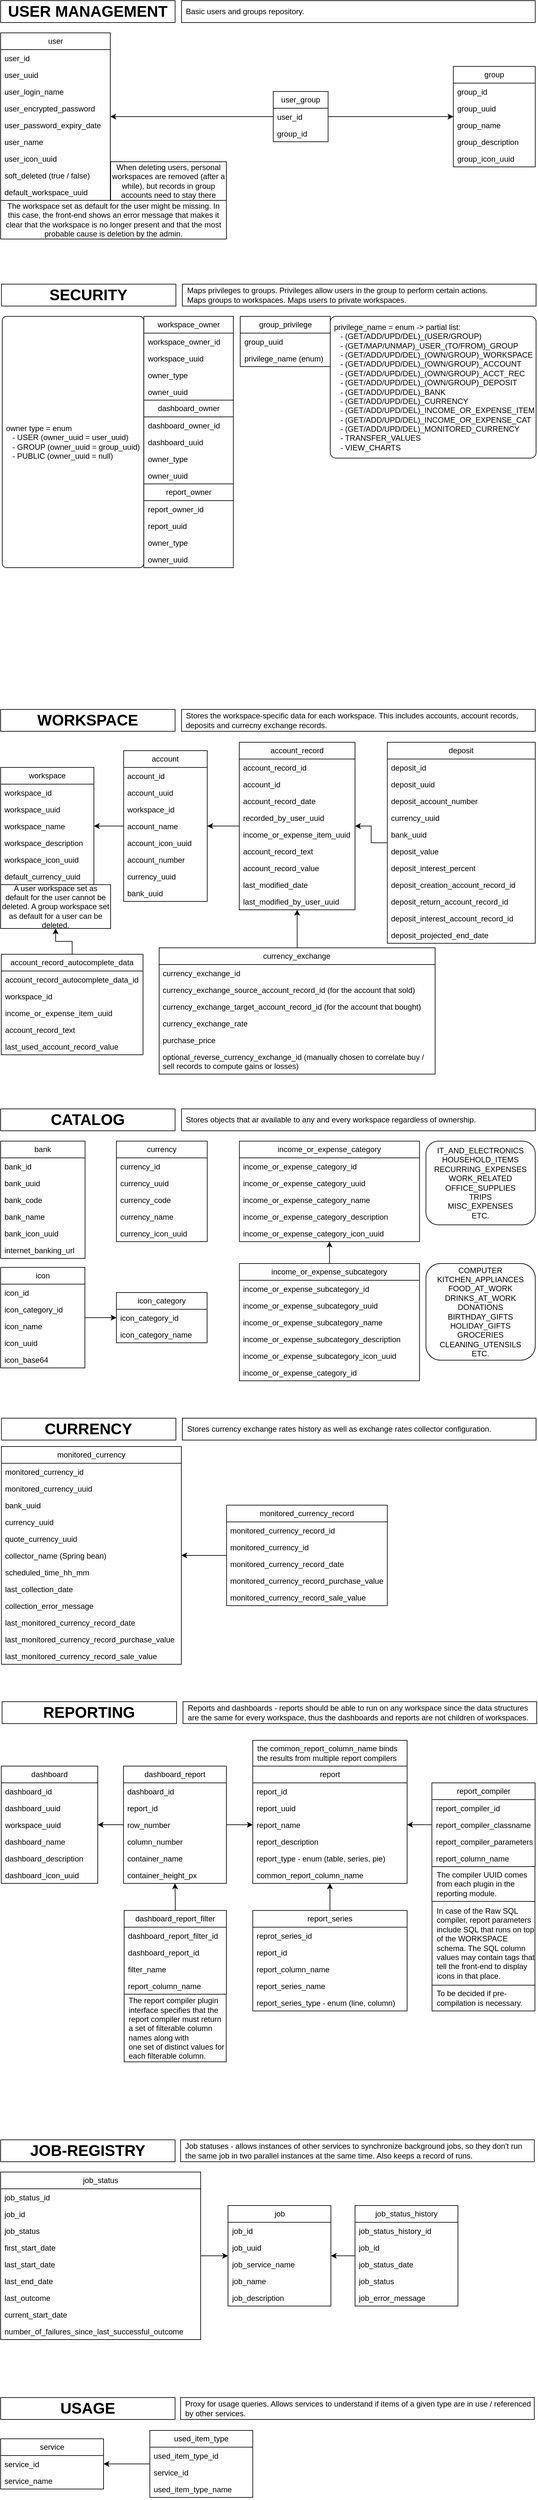 <mxfile version="22.1.15" type="device">
  <diagram name="Page-1" id="hEhjSLRuFoLcvZEl_DyT">
    <mxGraphModel dx="1050" dy="619" grid="1" gridSize="10" guides="1" tooltips="1" connect="1" arrows="1" fold="1" page="1" pageScale="1" pageWidth="850" pageHeight="1100" math="0" shadow="0">
      <root>
        <mxCell id="0" />
        <mxCell id="1" parent="0" />
        <mxCell id="8dLC3b4qh8bNT53wCTw0-60" style="edgeStyle=orthogonalEdgeStyle;rounded=0;orthogonalLoop=1;jettySize=auto;html=1;" parent="1" source="8dLC3b4qh8bNT53wCTw0-42" target="9xO1WTWDoTDsFJdJQcLz-39" edge="1">
          <mxGeometry relative="1" as="geometry" />
        </mxCell>
        <mxCell id="8dLC3b4qh8bNT53wCTw0-42" value="account" style="swimlane;fontStyle=0;childLayout=stackLayout;horizontal=1;startSize=26;fillColor=none;horizontalStack=0;resizeParent=1;resizeParentMax=0;resizeLast=0;collapsible=1;marginBottom=0;whiteSpace=wrap;html=1;" parent="1" vertex="1">
          <mxGeometry x="200.25" y="1204" width="130" height="234" as="geometry" />
        </mxCell>
        <mxCell id="8dLC3b4qh8bNT53wCTw0-43" value="account_id" style="text;strokeColor=none;fillColor=none;align=left;verticalAlign=top;spacingLeft=4;spacingRight=4;overflow=hidden;rotatable=0;points=[[0,0.5],[1,0.5]];portConstraint=eastwest;whiteSpace=wrap;html=1;" parent="8dLC3b4qh8bNT53wCTw0-42" vertex="1">
          <mxGeometry y="26" width="130" height="26" as="geometry" />
        </mxCell>
        <mxCell id="8dLC3b4qh8bNT53wCTw0-68" value="account_uuid" style="text;strokeColor=none;fillColor=none;align=left;verticalAlign=top;spacingLeft=4;spacingRight=4;overflow=hidden;rotatable=0;points=[[0,0.5],[1,0.5]];portConstraint=eastwest;whiteSpace=wrap;html=1;" parent="8dLC3b4qh8bNT53wCTw0-42" vertex="1">
          <mxGeometry y="52" width="130" height="26" as="geometry" />
        </mxCell>
        <mxCell id="8dLC3b4qh8bNT53wCTw0-58" value="workspace_id" style="text;strokeColor=none;fillColor=none;align=left;verticalAlign=top;spacingLeft=4;spacingRight=4;overflow=hidden;rotatable=0;points=[[0,0.5],[1,0.5]];portConstraint=eastwest;whiteSpace=wrap;html=1;" parent="8dLC3b4qh8bNT53wCTw0-42" vertex="1">
          <mxGeometry y="78" width="130" height="26" as="geometry" />
        </mxCell>
        <mxCell id="8dLC3b4qh8bNT53wCTw0-48" value="account_name" style="text;strokeColor=none;fillColor=none;align=left;verticalAlign=top;spacingLeft=4;spacingRight=4;overflow=hidden;rotatable=0;points=[[0,0.5],[1,0.5]];portConstraint=eastwest;whiteSpace=wrap;html=1;" parent="8dLC3b4qh8bNT53wCTw0-42" vertex="1">
          <mxGeometry y="104" width="130" height="26" as="geometry" />
        </mxCell>
        <mxCell id="8dLC3b4qh8bNT53wCTw0-69" value="account_icon_uuid" style="text;strokeColor=none;fillColor=none;align=left;verticalAlign=top;spacingLeft=4;spacingRight=4;overflow=hidden;rotatable=0;points=[[0,0.5],[1,0.5]];portConstraint=eastwest;whiteSpace=wrap;html=1;" parent="8dLC3b4qh8bNT53wCTw0-42" vertex="1">
          <mxGeometry y="130" width="130" height="26" as="geometry" />
        </mxCell>
        <mxCell id="8dLC3b4qh8bNT53wCTw0-135" value="account_number" style="text;strokeColor=none;fillColor=none;align=left;verticalAlign=top;spacingLeft=4;spacingRight=4;overflow=hidden;rotatable=0;points=[[0,0.5],[1,0.5]];portConstraint=eastwest;whiteSpace=wrap;html=1;" parent="8dLC3b4qh8bNT53wCTw0-42" vertex="1">
          <mxGeometry y="156" width="130" height="26" as="geometry" />
        </mxCell>
        <mxCell id="8dLC3b4qh8bNT53wCTw0-66" value="currency_uuid" style="text;strokeColor=none;fillColor=none;align=left;verticalAlign=top;spacingLeft=4;spacingRight=4;overflow=hidden;rotatable=0;points=[[0,0.5],[1,0.5]];portConstraint=eastwest;whiteSpace=wrap;html=1;" parent="8dLC3b4qh8bNT53wCTw0-42" vertex="1">
          <mxGeometry y="182" width="130" height="26" as="geometry" />
        </mxCell>
        <mxCell id="8dLC3b4qh8bNT53wCTw0-77" value="bank_uuid" style="text;strokeColor=none;fillColor=none;align=left;verticalAlign=top;spacingLeft=4;spacingRight=4;overflow=hidden;rotatable=0;points=[[0,0.5],[1,0.5]];portConstraint=eastwest;whiteSpace=wrap;html=1;" parent="8dLC3b4qh8bNT53wCTw0-42" vertex="1">
          <mxGeometry y="208" width="130" height="26" as="geometry" />
        </mxCell>
        <mxCell id="9xO1WTWDoTDsFJdJQcLz-39" value="workspace" style="swimlane;fontStyle=0;childLayout=stackLayout;horizontal=1;startSize=26;fillColor=none;horizontalStack=0;resizeParent=1;resizeParentMax=0;resizeLast=0;collapsible=1;marginBottom=0;whiteSpace=wrap;html=1;" parent="1" vertex="1">
          <mxGeometry x="9" y="1230" width="145" height="182" as="geometry" />
        </mxCell>
        <mxCell id="9xO1WTWDoTDsFJdJQcLz-40" value="workspace_id" style="text;strokeColor=none;fillColor=none;align=left;verticalAlign=top;spacingLeft=4;spacingRight=4;overflow=hidden;rotatable=0;points=[[0,0.5],[1,0.5]];portConstraint=eastwest;whiteSpace=wrap;html=1;" parent="9xO1WTWDoTDsFJdJQcLz-39" vertex="1">
          <mxGeometry y="26" width="145" height="26" as="geometry" />
        </mxCell>
        <mxCell id="8dLC3b4qh8bNT53wCTw0-70" value="workspace_uuid" style="text;strokeColor=none;fillColor=none;align=left;verticalAlign=top;spacingLeft=4;spacingRight=4;overflow=hidden;rotatable=0;points=[[0,0.5],[1,0.5]];portConstraint=eastwest;whiteSpace=wrap;html=1;" parent="9xO1WTWDoTDsFJdJQcLz-39" vertex="1">
          <mxGeometry y="52" width="145" height="26" as="geometry" />
        </mxCell>
        <mxCell id="13" value="workspace_name" style="text;strokeColor=none;fillColor=none;align=left;verticalAlign=top;spacingLeft=4;spacingRight=4;overflow=hidden;rotatable=0;points=[[0,0.5],[1,0.5]];portConstraint=eastwest;whiteSpace=wrap;html=1;" parent="9xO1WTWDoTDsFJdJQcLz-39" vertex="1">
          <mxGeometry y="78" width="145" height="26" as="geometry" />
        </mxCell>
        <mxCell id="14" value="workspace_description" style="text;strokeColor=none;fillColor=none;align=left;verticalAlign=top;spacingLeft=4;spacingRight=4;overflow=hidden;rotatable=0;points=[[0,0.5],[1,0.5]];portConstraint=eastwest;whiteSpace=wrap;html=1;" parent="9xO1WTWDoTDsFJdJQcLz-39" vertex="1">
          <mxGeometry y="104" width="145" height="26" as="geometry" />
        </mxCell>
        <mxCell id="9xO1WTWDoTDsFJdJQcLz-50" value="workspace_icon_uuid" style="text;strokeColor=none;fillColor=none;align=left;verticalAlign=top;spacingLeft=4;spacingRight=4;overflow=hidden;rotatable=0;points=[[0,0.5],[1,0.5]];portConstraint=eastwest;whiteSpace=wrap;html=1;" parent="9xO1WTWDoTDsFJdJQcLz-39" vertex="1">
          <mxGeometry y="130" width="145" height="26" as="geometry" />
        </mxCell>
        <mxCell id="8dLC3b4qh8bNT53wCTw0-79" value="default_currency_uuid" style="text;strokeColor=none;fillColor=none;align=left;verticalAlign=top;spacingLeft=4;spacingRight=4;overflow=hidden;rotatable=0;points=[[0,0.5],[1,0.5]];portConstraint=eastwest;whiteSpace=wrap;html=1;" parent="9xO1WTWDoTDsFJdJQcLz-39" vertex="1">
          <mxGeometry y="156" width="145" height="26" as="geometry" />
        </mxCell>
        <mxCell id="9xO1WTWDoTDsFJdJQcLz-5" value="user" style="swimlane;fontStyle=0;childLayout=stackLayout;horizontal=1;startSize=26;fillColor=none;horizontalStack=0;resizeParent=1;resizeParentMax=0;resizeLast=0;collapsible=1;marginBottom=0;whiteSpace=wrap;html=1;" parent="1" vertex="1">
          <mxGeometry x="8.996" y="90" width="170.526" height="260" as="geometry" />
        </mxCell>
        <mxCell id="9xO1WTWDoTDsFJdJQcLz-6" value="user_id" style="text;strokeColor=none;fillColor=none;align=left;verticalAlign=top;spacingLeft=4;spacingRight=4;overflow=hidden;rotatable=0;points=[[0,0.5],[1,0.5]];portConstraint=eastwest;whiteSpace=wrap;html=1;" parent="9xO1WTWDoTDsFJdJQcLz-5" vertex="1">
          <mxGeometry y="26" width="170.526" height="26" as="geometry" />
        </mxCell>
        <mxCell id="8dLC3b4qh8bNT53wCTw0-49" value="user_uuid" style="text;strokeColor=none;fillColor=none;align=left;verticalAlign=top;spacingLeft=4;spacingRight=4;overflow=hidden;rotatable=0;points=[[0,0.5],[1,0.5]];portConstraint=eastwest;whiteSpace=wrap;html=1;" parent="9xO1WTWDoTDsFJdJQcLz-5" vertex="1">
          <mxGeometry y="52" width="170.526" height="26" as="geometry" />
        </mxCell>
        <mxCell id="8dLC3b4qh8bNT53wCTw0-82" value="user_login_name" style="text;strokeColor=none;fillColor=none;align=left;verticalAlign=top;spacingLeft=4;spacingRight=4;overflow=hidden;rotatable=0;points=[[0,0.5],[1,0.5]];portConstraint=eastwest;whiteSpace=wrap;html=1;" parent="9xO1WTWDoTDsFJdJQcLz-5" vertex="1">
          <mxGeometry y="78" width="170.526" height="26" as="geometry" />
        </mxCell>
        <mxCell id="9xO1WTWDoTDsFJdJQcLz-8" value="user_encrypted_password" style="text;strokeColor=none;fillColor=none;align=left;verticalAlign=top;spacingLeft=4;spacingRight=4;overflow=hidden;rotatable=0;points=[[0,0.5],[1,0.5]];portConstraint=eastwest;whiteSpace=wrap;html=1;" parent="9xO1WTWDoTDsFJdJQcLz-5" vertex="1">
          <mxGeometry y="104" width="170.526" height="26" as="geometry" />
        </mxCell>
        <mxCell id="UURlftGZWel4I2ftFKOX-80" value="user_password_expiry_date" style="text;strokeColor=none;fillColor=none;align=left;verticalAlign=top;spacingLeft=4;spacingRight=4;overflow=hidden;rotatable=0;points=[[0,0.5],[1,0.5]];portConstraint=eastwest;whiteSpace=wrap;html=1;" parent="9xO1WTWDoTDsFJdJQcLz-5" vertex="1">
          <mxGeometry y="130" width="170.526" height="26" as="geometry" />
        </mxCell>
        <mxCell id="8dLC3b4qh8bNT53wCTw0-83" value="user_name" style="text;strokeColor=none;fillColor=none;align=left;verticalAlign=top;spacingLeft=4;spacingRight=4;overflow=hidden;rotatable=0;points=[[0,0.5],[1,0.5]];portConstraint=eastwest;whiteSpace=wrap;html=1;" parent="9xO1WTWDoTDsFJdJQcLz-5" vertex="1">
          <mxGeometry y="156" width="170.526" height="26" as="geometry" />
        </mxCell>
        <mxCell id="8dLC3b4qh8bNT53wCTw0-84" value="user_icon_uuid" style="text;strokeColor=none;fillColor=none;align=left;verticalAlign=top;spacingLeft=4;spacingRight=4;overflow=hidden;rotatable=0;points=[[0,0.5],[1,0.5]];portConstraint=eastwest;whiteSpace=wrap;html=1;" parent="9xO1WTWDoTDsFJdJQcLz-5" vertex="1">
          <mxGeometry y="182" width="170.526" height="26" as="geometry" />
        </mxCell>
        <mxCell id="2" value="soft_deleted (true / false)" style="text;strokeColor=none;fillColor=none;align=left;verticalAlign=top;spacingLeft=4;spacingRight=4;overflow=hidden;rotatable=0;points=[[0,0.5],[1,0.5]];portConstraint=eastwest;whiteSpace=wrap;html=1;" parent="9xO1WTWDoTDsFJdJQcLz-5" vertex="1">
          <mxGeometry y="208" width="170.526" height="26" as="geometry" />
        </mxCell>
        <mxCell id="77" value="default_workspace_uuid" style="text;strokeColor=none;fillColor=none;align=left;verticalAlign=top;spacingLeft=4;spacingRight=4;overflow=hidden;rotatable=0;points=[[0,0.5],[1,0.5]];portConstraint=eastwest;whiteSpace=wrap;html=1;" parent="9xO1WTWDoTDsFJdJQcLz-5" vertex="1">
          <mxGeometry y="234" width="170.526" height="26" as="geometry" />
        </mxCell>
        <mxCell id="9xO1WTWDoTDsFJdJQcLz-9" value="user_group" style="swimlane;fontStyle=0;childLayout=stackLayout;horizontal=1;startSize=26;fillColor=none;horizontalStack=0;resizeParent=1;resizeParentMax=0;resizeLast=0;collapsible=1;marginBottom=0;whiteSpace=wrap;html=1;" parent="1" vertex="1">
          <mxGeometry x="432.883" y="181" width="85.263" height="78" as="geometry" />
        </mxCell>
        <mxCell id="9xO1WTWDoTDsFJdJQcLz-10" value="user_id" style="text;strokeColor=none;fillColor=none;align=left;verticalAlign=top;spacingLeft=4;spacingRight=4;overflow=hidden;rotatable=0;points=[[0,0.5],[1,0.5]];portConstraint=eastwest;whiteSpace=wrap;html=1;" parent="9xO1WTWDoTDsFJdJQcLz-9" vertex="1">
          <mxGeometry y="26" width="85.263" height="26" as="geometry" />
        </mxCell>
        <mxCell id="9xO1WTWDoTDsFJdJQcLz-11" value="group_id" style="text;strokeColor=none;fillColor=none;align=left;verticalAlign=top;spacingLeft=4;spacingRight=4;overflow=hidden;rotatable=0;points=[[0,0.5],[1,0.5]];portConstraint=eastwest;whiteSpace=wrap;html=1;" parent="9xO1WTWDoTDsFJdJQcLz-9" vertex="1">
          <mxGeometry y="52" width="85.263" height="26" as="geometry" />
        </mxCell>
        <mxCell id="9xO1WTWDoTDsFJdJQcLz-13" value="group" style="swimlane;fontStyle=0;childLayout=stackLayout;horizontal=1;startSize=26;fillColor=none;horizontalStack=0;resizeParent=1;resizeParentMax=0;resizeLast=0;collapsible=1;marginBottom=0;whiteSpace=wrap;html=1;" parent="1" vertex="1">
          <mxGeometry x="712.88" y="142" width="127.37" height="156" as="geometry" />
        </mxCell>
        <mxCell id="9xO1WTWDoTDsFJdJQcLz-14" value="group_id" style="text;strokeColor=none;fillColor=none;align=left;verticalAlign=top;spacingLeft=4;spacingRight=4;overflow=hidden;rotatable=0;points=[[0,0.5],[1,0.5]];portConstraint=eastwest;whiteSpace=wrap;html=1;" parent="9xO1WTWDoTDsFJdJQcLz-13" vertex="1">
          <mxGeometry y="26" width="127.37" height="26" as="geometry" />
        </mxCell>
        <mxCell id="9xO1WTWDoTDsFJdJQcLz-15" value="group_uuid" style="text;strokeColor=none;fillColor=none;align=left;verticalAlign=top;spacingLeft=4;spacingRight=4;overflow=hidden;rotatable=0;points=[[0,0.5],[1,0.5]];portConstraint=eastwest;whiteSpace=wrap;html=1;" parent="9xO1WTWDoTDsFJdJQcLz-13" vertex="1">
          <mxGeometry y="52" width="127.37" height="26" as="geometry" />
        </mxCell>
        <mxCell id="8dLC3b4qh8bNT53wCTw0-85" value="group_name" style="text;strokeColor=none;fillColor=none;align=left;verticalAlign=top;spacingLeft=4;spacingRight=4;overflow=hidden;rotatable=0;points=[[0,0.5],[1,0.5]];portConstraint=eastwest;whiteSpace=wrap;html=1;" parent="9xO1WTWDoTDsFJdJQcLz-13" vertex="1">
          <mxGeometry y="78" width="127.37" height="26" as="geometry" />
        </mxCell>
        <mxCell id="8dLC3b4qh8bNT53wCTw0-86" value="group_description" style="text;strokeColor=none;fillColor=none;align=left;verticalAlign=top;spacingLeft=4;spacingRight=4;overflow=hidden;rotatable=0;points=[[0,0.5],[1,0.5]];portConstraint=eastwest;whiteSpace=wrap;html=1;" parent="9xO1WTWDoTDsFJdJQcLz-13" vertex="1">
          <mxGeometry y="104" width="127.37" height="26" as="geometry" />
        </mxCell>
        <mxCell id="8dLC3b4qh8bNT53wCTw0-87" value="group_icon_uuid" style="text;strokeColor=none;fillColor=none;align=left;verticalAlign=top;spacingLeft=4;spacingRight=4;overflow=hidden;rotatable=0;points=[[0,0.5],[1,0.5]];portConstraint=eastwest;whiteSpace=wrap;html=1;" parent="9xO1WTWDoTDsFJdJQcLz-13" vertex="1">
          <mxGeometry y="130" width="127.37" height="26" as="geometry" />
        </mxCell>
        <mxCell id="9xO1WTWDoTDsFJdJQcLz-17" value="group_privilege" style="swimlane;fontStyle=0;childLayout=stackLayout;horizontal=1;startSize=26;fillColor=none;horizontalStack=0;resizeParent=1;resizeParentMax=0;resizeLast=0;collapsible=1;marginBottom=0;whiteSpace=wrap;html=1;" parent="1" vertex="1">
          <mxGeometry x="381.5" y="530" width="140" height="78" as="geometry" />
        </mxCell>
        <mxCell id="9xO1WTWDoTDsFJdJQcLz-18" value="group_uuid" style="text;strokeColor=none;fillColor=none;align=left;verticalAlign=top;spacingLeft=4;spacingRight=4;overflow=hidden;rotatable=0;points=[[0,0.5],[1,0.5]];portConstraint=eastwest;whiteSpace=wrap;html=1;" parent="9xO1WTWDoTDsFJdJQcLz-17" vertex="1">
          <mxGeometry y="26" width="140" height="26" as="geometry" />
        </mxCell>
        <mxCell id="9xO1WTWDoTDsFJdJQcLz-19" value="privilege_name (enum)" style="text;strokeColor=none;fillColor=none;align=left;verticalAlign=top;spacingLeft=4;spacingRight=4;overflow=hidden;rotatable=0;points=[[0,0.5],[1,0.5]];portConstraint=eastwest;whiteSpace=wrap;html=1;" parent="9xO1WTWDoTDsFJdJQcLz-17" vertex="1">
          <mxGeometry y="52" width="140" height="26" as="geometry" />
        </mxCell>
        <mxCell id="9xO1WTWDoTDsFJdJQcLz-25" style="edgeStyle=orthogonalEdgeStyle;rounded=0;orthogonalLoop=1;jettySize=auto;html=1;" parent="1" source="9xO1WTWDoTDsFJdJQcLz-9" target="9xO1WTWDoTDsFJdJQcLz-5" edge="1">
          <mxGeometry relative="1" as="geometry" />
        </mxCell>
        <mxCell id="9xO1WTWDoTDsFJdJQcLz-26" style="edgeStyle=orthogonalEdgeStyle;rounded=0;orthogonalLoop=1;jettySize=auto;html=1;" parent="1" source="9xO1WTWDoTDsFJdJQcLz-9" target="9xO1WTWDoTDsFJdJQcLz-13" edge="1">
          <mxGeometry relative="1" as="geometry" />
        </mxCell>
        <mxCell id="8dLC3b4qh8bNT53wCTw0-26" value="bank" style="swimlane;fontStyle=0;childLayout=stackLayout;horizontal=1;startSize=26;fillColor=none;horizontalStack=0;resizeParent=1;resizeParentMax=0;resizeLast=0;collapsible=1;marginBottom=0;whiteSpace=wrap;html=1;" parent="1" vertex="1">
          <mxGeometry x="9" y="1810" width="131.25" height="182" as="geometry" />
        </mxCell>
        <mxCell id="8dLC3b4qh8bNT53wCTw0-27" value="bank_id" style="text;strokeColor=none;fillColor=none;align=left;verticalAlign=top;spacingLeft=4;spacingRight=4;overflow=hidden;rotatable=0;points=[[0,0.5],[1,0.5]];portConstraint=eastwest;whiteSpace=wrap;html=1;" parent="8dLC3b4qh8bNT53wCTw0-26" vertex="1">
          <mxGeometry y="26" width="131.25" height="26" as="geometry" />
        </mxCell>
        <mxCell id="8dLC3b4qh8bNT53wCTw0-30" value="bank_uuid" style="text;strokeColor=none;fillColor=none;align=left;verticalAlign=top;spacingLeft=4;spacingRight=4;overflow=hidden;rotatable=0;points=[[0,0.5],[1,0.5]];portConstraint=eastwest;whiteSpace=wrap;html=1;" parent="8dLC3b4qh8bNT53wCTw0-26" vertex="1">
          <mxGeometry y="52" width="131.25" height="26" as="geometry" />
        </mxCell>
        <mxCell id="8dLC3b4qh8bNT53wCTw0-71" value="bank_code" style="text;strokeColor=none;fillColor=none;align=left;verticalAlign=top;spacingLeft=4;spacingRight=4;overflow=hidden;rotatable=0;points=[[0,0.5],[1,0.5]];portConstraint=eastwest;whiteSpace=wrap;html=1;" parent="8dLC3b4qh8bNT53wCTw0-26" vertex="1">
          <mxGeometry y="78" width="131.25" height="26" as="geometry" />
        </mxCell>
        <mxCell id="8dLC3b4qh8bNT53wCTw0-72" value="bank_name" style="text;strokeColor=none;fillColor=none;align=left;verticalAlign=top;spacingLeft=4;spacingRight=4;overflow=hidden;rotatable=0;points=[[0,0.5],[1,0.5]];portConstraint=eastwest;whiteSpace=wrap;html=1;" parent="8dLC3b4qh8bNT53wCTw0-26" vertex="1">
          <mxGeometry y="104" width="131.25" height="26" as="geometry" />
        </mxCell>
        <mxCell id="8dLC3b4qh8bNT53wCTw0-73" value="bank_icon_uuid" style="text;strokeColor=none;fillColor=none;align=left;verticalAlign=top;spacingLeft=4;spacingRight=4;overflow=hidden;rotatable=0;points=[[0,0.5],[1,0.5]];portConstraint=eastwest;whiteSpace=wrap;html=1;" parent="8dLC3b4qh8bNT53wCTw0-26" vertex="1">
          <mxGeometry y="130" width="131.25" height="26" as="geometry" />
        </mxCell>
        <mxCell id="8dLC3b4qh8bNT53wCTw0-32" value="internet_banking_url" style="text;strokeColor=none;fillColor=none;align=left;verticalAlign=top;spacingLeft=4;spacingRight=4;overflow=hidden;rotatable=0;points=[[0,0.5],[1,0.5]];portConstraint=eastwest;whiteSpace=wrap;html=1;" parent="8dLC3b4qh8bNT53wCTw0-26" vertex="1">
          <mxGeometry y="156" width="131.25" height="26" as="geometry" />
        </mxCell>
        <mxCell id="8dLC3b4qh8bNT53wCTw0-33" value="monitored_currency" style="swimlane;fontStyle=0;childLayout=stackLayout;horizontal=1;startSize=26;fillColor=none;horizontalStack=0;resizeParent=1;resizeParentMax=0;resizeLast=0;collapsible=1;marginBottom=0;whiteSpace=wrap;html=1;" parent="1" vertex="1">
          <mxGeometry x="10.25" y="2284" width="279.75" height="338" as="geometry" />
        </mxCell>
        <mxCell id="8dLC3b4qh8bNT53wCTw0-34" value="monitored_currency_id" style="text;strokeColor=none;fillColor=none;align=left;verticalAlign=top;spacingLeft=4;spacingRight=4;overflow=hidden;rotatable=0;points=[[0,0.5],[1,0.5]];portConstraint=eastwest;whiteSpace=wrap;html=1;" parent="8dLC3b4qh8bNT53wCTw0-33" vertex="1">
          <mxGeometry y="26" width="279.75" height="26" as="geometry" />
        </mxCell>
        <mxCell id="mg6FUnYd_LDlfqaeRVyg-79" value="monitored_currency_uuid" style="text;strokeColor=none;fillColor=none;align=left;verticalAlign=top;spacingLeft=4;spacingRight=4;overflow=hidden;rotatable=0;points=[[0,0.5],[1,0.5]];portConstraint=eastwest;whiteSpace=wrap;html=1;" parent="8dLC3b4qh8bNT53wCTw0-33" vertex="1">
          <mxGeometry y="52" width="279.75" height="26" as="geometry" />
        </mxCell>
        <mxCell id="8dLC3b4qh8bNT53wCTw0-36" value="bank_uuid" style="text;strokeColor=none;fillColor=none;align=left;verticalAlign=top;spacingLeft=4;spacingRight=4;overflow=hidden;rotatable=0;points=[[0,0.5],[1,0.5]];portConstraint=eastwest;whiteSpace=wrap;html=1;" parent="8dLC3b4qh8bNT53wCTw0-33" vertex="1">
          <mxGeometry y="78" width="279.75" height="26" as="geometry" />
        </mxCell>
        <mxCell id="8dLC3b4qh8bNT53wCTw0-37" value="currency_uuid" style="text;strokeColor=none;fillColor=none;align=left;verticalAlign=top;spacingLeft=4;spacingRight=4;overflow=hidden;rotatable=0;points=[[0,0.5],[1,0.5]];portConstraint=eastwest;whiteSpace=wrap;html=1;" parent="8dLC3b4qh8bNT53wCTw0-33" vertex="1">
          <mxGeometry y="104" width="279.75" height="26" as="geometry" />
        </mxCell>
        <mxCell id="8dLC3b4qh8bNT53wCTw0-38" value="quote_currency_uuid" style="text;strokeColor=none;fillColor=none;align=left;verticalAlign=top;spacingLeft=4;spacingRight=4;overflow=hidden;rotatable=0;points=[[0,0.5],[1,0.5]];portConstraint=eastwest;whiteSpace=wrap;html=1;" parent="8dLC3b4qh8bNT53wCTw0-33" vertex="1">
          <mxGeometry y="130" width="279.75" height="26" as="geometry" />
        </mxCell>
        <mxCell id="CWZ8HQogGbBSWKQR_5Hk-7" value="collector_name (Spring bean)" style="text;strokeColor=none;fillColor=none;align=left;verticalAlign=top;spacingLeft=4;spacingRight=4;overflow=hidden;rotatable=0;points=[[0,0.5],[1,0.5]];portConstraint=eastwest;whiteSpace=wrap;html=1;" parent="8dLC3b4qh8bNT53wCTw0-33" vertex="1">
          <mxGeometry y="156" width="279.75" height="26" as="geometry" />
        </mxCell>
        <mxCell id="WsphOJlDrfm0Pp1tGp1G-1" value="scheduled_time_hh_mm" style="text;strokeColor=none;fillColor=none;align=left;verticalAlign=top;spacingLeft=4;spacingRight=4;overflow=hidden;rotatable=0;points=[[0,0.5],[1,0.5]];portConstraint=eastwest;whiteSpace=wrap;html=1;" parent="8dLC3b4qh8bNT53wCTw0-33" vertex="1">
          <mxGeometry y="182" width="279.75" height="26" as="geometry" />
        </mxCell>
        <mxCell id="3xE7GXCTBo4pej8fv2Jq-114" value="last_collection_date" style="text;strokeColor=none;fillColor=none;align=left;verticalAlign=top;spacingLeft=4;spacingRight=4;overflow=hidden;rotatable=0;points=[[0,0.5],[1,0.5]];portConstraint=eastwest;whiteSpace=wrap;html=1;" parent="8dLC3b4qh8bNT53wCTw0-33" vertex="1">
          <mxGeometry y="208" width="279.75" height="26" as="geometry" />
        </mxCell>
        <mxCell id="3xE7GXCTBo4pej8fv2Jq-115" value="collection_error_message" style="text;strokeColor=none;fillColor=none;align=left;verticalAlign=top;spacingLeft=4;spacingRight=4;overflow=hidden;rotatable=0;points=[[0,0.5],[1,0.5]];portConstraint=eastwest;whiteSpace=wrap;html=1;" parent="8dLC3b4qh8bNT53wCTw0-33" vertex="1">
          <mxGeometry y="234" width="279.75" height="26" as="geometry" />
        </mxCell>
        <mxCell id="7" value="last_monitored_currency_record_date" style="text;strokeColor=none;fillColor=none;align=left;verticalAlign=top;spacingLeft=4;spacingRight=4;overflow=hidden;rotatable=0;points=[[0,0.5],[1,0.5]];portConstraint=eastwest;whiteSpace=wrap;html=1;" parent="8dLC3b4qh8bNT53wCTw0-33" vertex="1">
          <mxGeometry y="260" width="279.75" height="26" as="geometry" />
        </mxCell>
        <mxCell id="9" value="last_monitored_currency_record_purchase_value" style="text;strokeColor=none;fillColor=none;align=left;verticalAlign=top;spacingLeft=4;spacingRight=4;overflow=hidden;rotatable=0;points=[[0,0.5],[1,0.5]];portConstraint=eastwest;whiteSpace=wrap;html=1;" parent="8dLC3b4qh8bNT53wCTw0-33" vertex="1">
          <mxGeometry y="286" width="279.75" height="26" as="geometry" />
        </mxCell>
        <mxCell id="10" value="last_monitored_currency_record_sale_value" style="text;strokeColor=none;fillColor=none;align=left;verticalAlign=top;spacingLeft=4;spacingRight=4;overflow=hidden;rotatable=0;points=[[0,0.5],[1,0.5]];portConstraint=eastwest;whiteSpace=wrap;html=1;" parent="8dLC3b4qh8bNT53wCTw0-33" vertex="1">
          <mxGeometry y="312" width="279.75" height="26" as="geometry" />
        </mxCell>
        <mxCell id="8dLC3b4qh8bNT53wCTw0-16" value="currency" style="swimlane;fontStyle=0;childLayout=stackLayout;horizontal=1;startSize=26;fillColor=none;horizontalStack=0;resizeParent=1;resizeParentMax=0;resizeLast=0;collapsible=1;marginBottom=0;whiteSpace=wrap;html=1;" parent="1" vertex="1">
          <mxGeometry x="189" y="1810" width="141.25" height="156" as="geometry" />
        </mxCell>
        <mxCell id="8dLC3b4qh8bNT53wCTw0-17" value="currency_id" style="text;strokeColor=none;fillColor=none;align=left;verticalAlign=top;spacingLeft=4;spacingRight=4;overflow=hidden;rotatable=0;points=[[0,0.5],[1,0.5]];portConstraint=eastwest;whiteSpace=wrap;html=1;" parent="8dLC3b4qh8bNT53wCTw0-16" vertex="1">
          <mxGeometry y="26" width="141.25" height="26" as="geometry" />
        </mxCell>
        <mxCell id="8dLC3b4qh8bNT53wCTw0-18" value="currency_uuid" style="text;strokeColor=none;fillColor=none;align=left;verticalAlign=top;spacingLeft=4;spacingRight=4;overflow=hidden;rotatable=0;points=[[0,0.5],[1,0.5]];portConstraint=eastwest;whiteSpace=wrap;html=1;" parent="8dLC3b4qh8bNT53wCTw0-16" vertex="1">
          <mxGeometry y="52" width="141.25" height="26" as="geometry" />
        </mxCell>
        <mxCell id="8dLC3b4qh8bNT53wCTw0-74" value="currency_code" style="text;strokeColor=none;fillColor=none;align=left;verticalAlign=top;spacingLeft=4;spacingRight=4;overflow=hidden;rotatable=0;points=[[0,0.5],[1,0.5]];portConstraint=eastwest;whiteSpace=wrap;html=1;" parent="8dLC3b4qh8bNT53wCTw0-16" vertex="1">
          <mxGeometry y="78" width="141.25" height="26" as="geometry" />
        </mxCell>
        <mxCell id="8dLC3b4qh8bNT53wCTw0-75" value="currency_name" style="text;strokeColor=none;fillColor=none;align=left;verticalAlign=top;spacingLeft=4;spacingRight=4;overflow=hidden;rotatable=0;points=[[0,0.5],[1,0.5]];portConstraint=eastwest;whiteSpace=wrap;html=1;" parent="8dLC3b4qh8bNT53wCTw0-16" vertex="1">
          <mxGeometry y="104" width="141.25" height="26" as="geometry" />
        </mxCell>
        <mxCell id="8dLC3b4qh8bNT53wCTw0-76" value="currency_icon_uuid" style="text;strokeColor=none;fillColor=none;align=left;verticalAlign=top;spacingLeft=4;spacingRight=4;overflow=hidden;rotatable=0;points=[[0,0.5],[1,0.5]];portConstraint=eastwest;whiteSpace=wrap;html=1;" parent="8dLC3b4qh8bNT53wCTw0-16" vertex="1">
          <mxGeometry y="130" width="141.25" height="26" as="geometry" />
        </mxCell>
        <mxCell id="8dLC3b4qh8bNT53wCTw0-116" style="edgeStyle=orthogonalEdgeStyle;rounded=0;orthogonalLoop=1;jettySize=auto;html=1;" parent="1" source="8dLC3b4qh8bNT53wCTw0-88" target="8dLC3b4qh8bNT53wCTw0-42" edge="1">
          <mxGeometry relative="1" as="geometry" />
        </mxCell>
        <mxCell id="8dLC3b4qh8bNT53wCTw0-88" value="account_record" style="swimlane;fontStyle=0;childLayout=stackLayout;horizontal=1;startSize=26;fillColor=none;horizontalStack=0;resizeParent=1;resizeParentMax=0;resizeLast=0;collapsible=1;marginBottom=0;whiteSpace=wrap;html=1;" parent="1" vertex="1">
          <mxGeometry x="380" y="1191" width="180" height="260" as="geometry" />
        </mxCell>
        <mxCell id="8dLC3b4qh8bNT53wCTw0-89" value="account_record_id" style="text;strokeColor=none;fillColor=none;align=left;verticalAlign=top;spacingLeft=4;spacingRight=4;overflow=hidden;rotatable=0;points=[[0,0.5],[1,0.5]];portConstraint=eastwest;whiteSpace=wrap;html=1;" parent="8dLC3b4qh8bNT53wCTw0-88" vertex="1">
          <mxGeometry y="26" width="180" height="26" as="geometry" />
        </mxCell>
        <mxCell id="8dLC3b4qh8bNT53wCTw0-90" value="account_id" style="text;strokeColor=none;fillColor=none;align=left;verticalAlign=top;spacingLeft=4;spacingRight=4;overflow=hidden;rotatable=0;points=[[0,0.5],[1,0.5]];portConstraint=eastwest;whiteSpace=wrap;html=1;" parent="8dLC3b4qh8bNT53wCTw0-88" vertex="1">
          <mxGeometry y="52" width="180" height="26" as="geometry" />
        </mxCell>
        <mxCell id="8dLC3b4qh8bNT53wCTw0-91" value="account_record_date" style="text;strokeColor=none;fillColor=none;align=left;verticalAlign=top;spacingLeft=4;spacingRight=4;overflow=hidden;rotatable=0;points=[[0,0.5],[1,0.5]];portConstraint=eastwest;whiteSpace=wrap;html=1;" parent="8dLC3b4qh8bNT53wCTw0-88" vertex="1">
          <mxGeometry y="78" width="180" height="26" as="geometry" />
        </mxCell>
        <mxCell id="4" value="recorded_by_user_uuid" style="text;strokeColor=none;fillColor=none;align=left;verticalAlign=top;spacingLeft=4;spacingRight=4;overflow=hidden;rotatable=0;points=[[0,0.5],[1,0.5]];portConstraint=eastwest;whiteSpace=wrap;html=1;" parent="8dLC3b4qh8bNT53wCTw0-88" vertex="1">
          <mxGeometry y="104" width="180" height="26" as="geometry" />
        </mxCell>
        <mxCell id="8dLC3b4qh8bNT53wCTw0-107" value="income_or_expense_item_uuid" style="text;strokeColor=none;fillColor=none;align=left;verticalAlign=top;spacingLeft=4;spacingRight=4;overflow=hidden;rotatable=0;points=[[0,0.5],[1,0.5]];portConstraint=eastwest;whiteSpace=wrap;html=1;" parent="8dLC3b4qh8bNT53wCTw0-88" vertex="1">
          <mxGeometry y="130" width="180" height="26" as="geometry" />
        </mxCell>
        <mxCell id="8dLC3b4qh8bNT53wCTw0-93" value="account_record_text" style="text;strokeColor=none;fillColor=none;align=left;verticalAlign=top;spacingLeft=4;spacingRight=4;overflow=hidden;rotatable=0;points=[[0,0.5],[1,0.5]];portConstraint=eastwest;whiteSpace=wrap;html=1;" parent="8dLC3b4qh8bNT53wCTw0-88" vertex="1">
          <mxGeometry y="156" width="180" height="26" as="geometry" />
        </mxCell>
        <mxCell id="8dLC3b4qh8bNT53wCTw0-92" value="account_record_value" style="text;strokeColor=none;fillColor=none;align=left;verticalAlign=top;spacingLeft=4;spacingRight=4;overflow=hidden;rotatable=0;points=[[0,0.5],[1,0.5]];portConstraint=eastwest;whiteSpace=wrap;html=1;" parent="8dLC3b4qh8bNT53wCTw0-88" vertex="1">
          <mxGeometry y="182" width="180" height="26" as="geometry" />
        </mxCell>
        <mxCell id="5" value="last_modified_date" style="text;strokeColor=none;fillColor=none;align=left;verticalAlign=top;spacingLeft=4;spacingRight=4;overflow=hidden;rotatable=0;points=[[0,0.5],[1,0.5]];portConstraint=eastwest;whiteSpace=wrap;html=1;" parent="8dLC3b4qh8bNT53wCTw0-88" vertex="1">
          <mxGeometry y="208" width="180" height="26" as="geometry" />
        </mxCell>
        <mxCell id="6" value="last_modified_by_user_uuid" style="text;strokeColor=none;fillColor=none;align=left;verticalAlign=top;spacingLeft=4;spacingRight=4;overflow=hidden;rotatable=0;points=[[0,0.5],[1,0.5]];portConstraint=eastwest;whiteSpace=wrap;html=1;" parent="8dLC3b4qh8bNT53wCTw0-88" vertex="1">
          <mxGeometry y="234" width="180" height="26" as="geometry" />
        </mxCell>
        <mxCell id="8dLC3b4qh8bNT53wCTw0-125" style="edgeStyle=orthogonalEdgeStyle;rounded=0;orthogonalLoop=1;jettySize=auto;html=1;" parent="1" source="8dLC3b4qh8bNT53wCTw0-94" target="8dLC3b4qh8bNT53wCTw0-100" edge="1">
          <mxGeometry relative="1" as="geometry" />
        </mxCell>
        <mxCell id="8dLC3b4qh8bNT53wCTw0-94" value="income_or_expense_subcategory" style="swimlane;fontStyle=0;childLayout=stackLayout;horizontal=1;startSize=26;fillColor=none;horizontalStack=0;resizeParent=1;resizeParentMax=0;resizeLast=0;collapsible=1;marginBottom=0;whiteSpace=wrap;html=1;" parent="1" vertex="1">
          <mxGeometry x="380.25" y="2000" width="280" height="182" as="geometry" />
        </mxCell>
        <mxCell id="8dLC3b4qh8bNT53wCTw0-95" value="income_or_expense_subcategory_id" style="text;strokeColor=none;fillColor=none;align=left;verticalAlign=top;spacingLeft=4;spacingRight=4;overflow=hidden;rotatable=0;points=[[0,0.5],[1,0.5]];portConstraint=eastwest;whiteSpace=wrap;html=1;" parent="8dLC3b4qh8bNT53wCTw0-94" vertex="1">
          <mxGeometry y="26" width="280" height="26" as="geometry" />
        </mxCell>
        <mxCell id="8dLC3b4qh8bNT53wCTw0-96" value="income_or_expense_subcategory_uuid" style="text;strokeColor=none;fillColor=none;align=left;verticalAlign=top;spacingLeft=4;spacingRight=4;overflow=hidden;rotatable=0;points=[[0,0.5],[1,0.5]];portConstraint=eastwest;whiteSpace=wrap;html=1;" parent="8dLC3b4qh8bNT53wCTw0-94" vertex="1">
          <mxGeometry y="52" width="280" height="26" as="geometry" />
        </mxCell>
        <mxCell id="8dLC3b4qh8bNT53wCTw0-97" value="income_or_expense_subcategory_name" style="text;strokeColor=none;fillColor=none;align=left;verticalAlign=top;spacingLeft=4;spacingRight=4;overflow=hidden;rotatable=0;points=[[0,0.5],[1,0.5]];portConstraint=eastwest;whiteSpace=wrap;html=1;" parent="8dLC3b4qh8bNT53wCTw0-94" vertex="1">
          <mxGeometry y="78" width="280" height="26" as="geometry" />
        </mxCell>
        <mxCell id="_nepc5ZjVs9E1-94uBkN-80" value="income_or_expense_subcategory_description" style="text;strokeColor=none;fillColor=none;align=left;verticalAlign=top;spacingLeft=4;spacingRight=4;overflow=hidden;rotatable=0;points=[[0,0.5],[1,0.5]];portConstraint=eastwest;whiteSpace=wrap;html=1;" parent="8dLC3b4qh8bNT53wCTw0-94" vertex="1">
          <mxGeometry y="104" width="280" height="26" as="geometry" />
        </mxCell>
        <mxCell id="8dLC3b4qh8bNT53wCTw0-98" value="income_or_expense_subcategory_icon_uuid" style="text;strokeColor=none;fillColor=none;align=left;verticalAlign=top;spacingLeft=4;spacingRight=4;overflow=hidden;rotatable=0;points=[[0,0.5],[1,0.5]];portConstraint=eastwest;whiteSpace=wrap;html=1;" parent="8dLC3b4qh8bNT53wCTw0-94" vertex="1">
          <mxGeometry y="130" width="280" height="26" as="geometry" />
        </mxCell>
        <mxCell id="8dLC3b4qh8bNT53wCTw0-99" value="income_or_expense_category_id" style="text;strokeColor=none;fillColor=none;align=left;verticalAlign=top;spacingLeft=4;spacingRight=4;overflow=hidden;rotatable=0;points=[[0,0.5],[1,0.5]];portConstraint=eastwest;whiteSpace=wrap;html=1;" parent="8dLC3b4qh8bNT53wCTw0-94" vertex="1">
          <mxGeometry y="156" width="280" height="26" as="geometry" />
        </mxCell>
        <mxCell id="8dLC3b4qh8bNT53wCTw0-100" value="income_or_expense_category" style="swimlane;fontStyle=0;childLayout=stackLayout;horizontal=1;startSize=26;fillColor=none;horizontalStack=0;resizeParent=1;resizeParentMax=0;resizeLast=0;collapsible=1;marginBottom=0;whiteSpace=wrap;html=1;" parent="1" vertex="1">
          <mxGeometry x="380.25" y="1810" width="280" height="156" as="geometry" />
        </mxCell>
        <mxCell id="8dLC3b4qh8bNT53wCTw0-101" value="income_or_expense_category_id" style="text;strokeColor=none;fillColor=none;align=left;verticalAlign=top;spacingLeft=4;spacingRight=4;overflow=hidden;rotatable=0;points=[[0,0.5],[1,0.5]];portConstraint=eastwest;whiteSpace=wrap;html=1;" parent="8dLC3b4qh8bNT53wCTw0-100" vertex="1">
          <mxGeometry y="26" width="280" height="26" as="geometry" />
        </mxCell>
        <mxCell id="8dLC3b4qh8bNT53wCTw0-102" value="income_or_expense_category_uuid" style="text;strokeColor=none;fillColor=none;align=left;verticalAlign=top;spacingLeft=4;spacingRight=4;overflow=hidden;rotatable=0;points=[[0,0.5],[1,0.5]];portConstraint=eastwest;whiteSpace=wrap;html=1;" parent="8dLC3b4qh8bNT53wCTw0-100" vertex="1">
          <mxGeometry y="52" width="280" height="26" as="geometry" />
        </mxCell>
        <mxCell id="8dLC3b4qh8bNT53wCTw0-103" value="income_or_expense_category_name" style="text;strokeColor=none;fillColor=none;align=left;verticalAlign=top;spacingLeft=4;spacingRight=4;overflow=hidden;rotatable=0;points=[[0,0.5],[1,0.5]];portConstraint=eastwest;whiteSpace=wrap;html=1;" parent="8dLC3b4qh8bNT53wCTw0-100" vertex="1">
          <mxGeometry y="78" width="280" height="26" as="geometry" />
        </mxCell>
        <mxCell id="_nepc5ZjVs9E1-94uBkN-79" value="income_or_expense_category_description" style="text;strokeColor=none;fillColor=none;align=left;verticalAlign=top;spacingLeft=4;spacingRight=4;overflow=hidden;rotatable=0;points=[[0,0.5],[1,0.5]];portConstraint=eastwest;whiteSpace=wrap;html=1;" parent="8dLC3b4qh8bNT53wCTw0-100" vertex="1">
          <mxGeometry y="104" width="280" height="26" as="geometry" />
        </mxCell>
        <mxCell id="8dLC3b4qh8bNT53wCTw0-104" value="income_or_expense_category_icon_uuid" style="text;strokeColor=none;fillColor=none;align=left;verticalAlign=top;spacingLeft=4;spacingRight=4;overflow=hidden;rotatable=0;points=[[0,0.5],[1,0.5]];portConstraint=eastwest;whiteSpace=wrap;html=1;" parent="8dLC3b4qh8bNT53wCTw0-100" vertex="1">
          <mxGeometry y="130" width="280" height="26" as="geometry" />
        </mxCell>
        <mxCell id="8dLC3b4qh8bNT53wCTw0-122" value="IT_AND_ELECTRONICS&lt;br&gt;HOUSEHOLD_ITEMS&lt;br&gt;RECURRING_EXPENSES&lt;br&gt;WORK_RELATED&lt;br&gt;OFFICE_SUPPLIES&lt;br&gt;TRIPS&lt;br&gt;MISC_EXPENSES&lt;br&gt;ETC." style="rounded=1;whiteSpace=wrap;html=1;align=center;" parent="1" vertex="1">
          <mxGeometry x="670.25" y="1810" width="170" height="130" as="geometry" />
        </mxCell>
        <mxCell id="8dLC3b4qh8bNT53wCTw0-124" value="COMPUTER&lt;br&gt;KITCHEN_APPLIANCES&lt;br&gt;FOOD_AT_WORK&lt;br&gt;DRINKS_AT_WORK&lt;br&gt;DONATIONS&lt;br&gt;BIRTHDAY_GIFTS&lt;br&gt;HOLIDAY_GIFTS&lt;br&gt;GROCERIES&lt;br&gt;CLEANING_UTENSILS&lt;br&gt;ETC." style="rounded=1;whiteSpace=wrap;html=1;align=center;" parent="1" vertex="1">
          <mxGeometry x="670.25" y="2000" width="170" height="150" as="geometry" />
        </mxCell>
        <mxCell id="8dLC3b4qh8bNT53wCTw0-126" value="&lt;b&gt;&lt;font style=&quot;font-size: 24px;&quot;&gt;CATALOG&lt;/font&gt;&lt;/b&gt;" style="text;html=1;strokeColor=default;fillColor=none;align=center;verticalAlign=middle;whiteSpace=wrap;rounded=0;" parent="1" vertex="1">
          <mxGeometry x="9" y="1760" width="271.25" height="34" as="geometry" />
        </mxCell>
        <mxCell id="8dLC3b4qh8bNT53wCTw0-128" value="&lt;b&gt;&lt;font style=&quot;font-size: 24px;&quot;&gt;WORKSPACE&lt;/font&gt;&lt;/b&gt;" style="text;html=1;strokeColor=default;fillColor=none;align=center;verticalAlign=middle;whiteSpace=wrap;rounded=0;" parent="1" vertex="1">
          <mxGeometry x="9" y="1140" width="271.25" height="34" as="geometry" />
        </mxCell>
        <mxCell id="8dLC3b4qh8bNT53wCTw0-142" style="edgeStyle=orthogonalEdgeStyle;rounded=0;orthogonalLoop=1;jettySize=auto;html=1;" parent="1" source="8dLC3b4qh8bNT53wCTw0-129" target="8dLC3b4qh8bNT53wCTw0-88" edge="1">
          <mxGeometry relative="1" as="geometry" />
        </mxCell>
        <mxCell id="8dLC3b4qh8bNT53wCTw0-129" value="deposit" style="swimlane;fontStyle=0;childLayout=stackLayout;horizontal=1;startSize=26;fillColor=none;horizontalStack=0;resizeParent=1;resizeParentMax=0;resizeLast=0;collapsible=1;marginBottom=0;whiteSpace=wrap;html=1;" parent="1" vertex="1">
          <mxGeometry x="610.25" y="1191" width="230" height="312" as="geometry" />
        </mxCell>
        <mxCell id="8dLC3b4qh8bNT53wCTw0-130" value="deposit_id" style="text;strokeColor=none;fillColor=none;align=left;verticalAlign=top;spacingLeft=4;spacingRight=4;overflow=hidden;rotatable=0;points=[[0,0.5],[1,0.5]];portConstraint=eastwest;whiteSpace=wrap;html=1;" parent="8dLC3b4qh8bNT53wCTw0-129" vertex="1">
          <mxGeometry y="26" width="230" height="26" as="geometry" />
        </mxCell>
        <mxCell id="O1zPH9QtdjATqPQ0F7bD-80" value="deposit_uuid" style="text;strokeColor=none;fillColor=none;align=left;verticalAlign=top;spacingLeft=4;spacingRight=4;overflow=hidden;rotatable=0;points=[[0,0.5],[1,0.5]];portConstraint=eastwest;whiteSpace=wrap;html=1;" parent="8dLC3b4qh8bNT53wCTw0-129" vertex="1">
          <mxGeometry y="52" width="230" height="26" as="geometry" />
        </mxCell>
        <mxCell id="8dLC3b4qh8bNT53wCTw0-131" value="deposit_account_number" style="text;strokeColor=none;fillColor=none;align=left;verticalAlign=top;spacingLeft=4;spacingRight=4;overflow=hidden;rotatable=0;points=[[0,0.5],[1,0.5]];portConstraint=eastwest;whiteSpace=wrap;html=1;" parent="8dLC3b4qh8bNT53wCTw0-129" vertex="1">
          <mxGeometry y="78" width="230" height="26" as="geometry" />
        </mxCell>
        <mxCell id="8dLC3b4qh8bNT53wCTw0-134" value="currency_uuid" style="text;strokeColor=none;fillColor=none;align=left;verticalAlign=top;spacingLeft=4;spacingRight=4;overflow=hidden;rotatable=0;points=[[0,0.5],[1,0.5]];portConstraint=eastwest;whiteSpace=wrap;html=1;" parent="8dLC3b4qh8bNT53wCTw0-129" vertex="1">
          <mxGeometry y="104" width="230" height="26" as="geometry" />
        </mxCell>
        <mxCell id="8dLC3b4qh8bNT53wCTw0-136" value="bank_uuid" style="text;strokeColor=none;fillColor=none;align=left;verticalAlign=top;spacingLeft=4;spacingRight=4;overflow=hidden;rotatable=0;points=[[0,0.5],[1,0.5]];portConstraint=eastwest;whiteSpace=wrap;html=1;" parent="8dLC3b4qh8bNT53wCTw0-129" vertex="1">
          <mxGeometry y="130" width="230" height="26" as="geometry" />
        </mxCell>
        <mxCell id="8dLC3b4qh8bNT53wCTw0-137" value="deposit_value" style="text;strokeColor=none;fillColor=none;align=left;verticalAlign=top;spacingLeft=4;spacingRight=4;overflow=hidden;rotatable=0;points=[[0,0.5],[1,0.5]];portConstraint=eastwest;whiteSpace=wrap;html=1;" parent="8dLC3b4qh8bNT53wCTw0-129" vertex="1">
          <mxGeometry y="156" width="230" height="26" as="geometry" />
        </mxCell>
        <mxCell id="8dLC3b4qh8bNT53wCTw0-138" value="deposit_interest_percent" style="text;strokeColor=none;fillColor=none;align=left;verticalAlign=top;spacingLeft=4;spacingRight=4;overflow=hidden;rotatable=0;points=[[0,0.5],[1,0.5]];portConstraint=eastwest;whiteSpace=wrap;html=1;" parent="8dLC3b4qh8bNT53wCTw0-129" vertex="1">
          <mxGeometry y="182" width="230" height="26" as="geometry" />
        </mxCell>
        <mxCell id="8dLC3b4qh8bNT53wCTw0-139" value="deposit_creation_account_record_id" style="text;strokeColor=none;fillColor=none;align=left;verticalAlign=top;spacingLeft=4;spacingRight=4;overflow=hidden;rotatable=0;points=[[0,0.5],[1,0.5]];portConstraint=eastwest;whiteSpace=wrap;html=1;" parent="8dLC3b4qh8bNT53wCTw0-129" vertex="1">
          <mxGeometry y="208" width="230" height="26" as="geometry" />
        </mxCell>
        <mxCell id="8dLC3b4qh8bNT53wCTw0-140" value="deposit_return_account_record_id" style="text;strokeColor=none;fillColor=none;align=left;verticalAlign=top;spacingLeft=4;spacingRight=4;overflow=hidden;rotatable=0;points=[[0,0.5],[1,0.5]];portConstraint=eastwest;whiteSpace=wrap;html=1;" parent="8dLC3b4qh8bNT53wCTw0-129" vertex="1">
          <mxGeometry y="234" width="230" height="26" as="geometry" />
        </mxCell>
        <mxCell id="YjNeEfKTKk-8cruxWm7a-79" value="deposit_interest_account_record_id" style="text;strokeColor=none;fillColor=none;align=left;verticalAlign=top;spacingLeft=4;spacingRight=4;overflow=hidden;rotatable=0;points=[[0,0.5],[1,0.5]];portConstraint=eastwest;whiteSpace=wrap;html=1;" parent="8dLC3b4qh8bNT53wCTw0-129" vertex="1">
          <mxGeometry y="260" width="230" height="26" as="geometry" />
        </mxCell>
        <mxCell id="8dLC3b4qh8bNT53wCTw0-141" value="deposit_projected_end_date" style="text;strokeColor=none;fillColor=none;align=left;verticalAlign=top;spacingLeft=4;spacingRight=4;overflow=hidden;rotatable=0;points=[[0,0.5],[1,0.5]];portConstraint=eastwest;whiteSpace=wrap;html=1;" parent="8dLC3b4qh8bNT53wCTw0-129" vertex="1">
          <mxGeometry y="286" width="230" height="26" as="geometry" />
        </mxCell>
        <mxCell id="8dLC3b4qh8bNT53wCTw0-143" value="&lt;b&gt;&lt;font style=&quot;font-size: 24px;&quot;&gt;USER MANAGEMENT&lt;/font&gt;&lt;/b&gt;" style="text;html=1;strokeColor=default;fillColor=none;align=center;verticalAlign=middle;whiteSpace=wrap;rounded=0;" parent="1" vertex="1">
          <mxGeometry x="9.0" y="40" width="271.25" height="34" as="geometry" />
        </mxCell>
        <mxCell id="8dLC3b4qh8bNT53wCTw0-145" value="&lt;b&gt;&lt;font style=&quot;font-size: 24px;&quot;&gt;SECURITY&lt;/font&gt;&lt;/b&gt;" style="text;html=1;strokeColor=default;fillColor=none;align=center;verticalAlign=middle;whiteSpace=wrap;rounded=0;" parent="1" vertex="1">
          <mxGeometry x="10.25" y="480" width="271.25" height="34" as="geometry" />
        </mxCell>
        <mxCell id="CWZ8HQogGbBSWKQR_5Hk-1" value="&lt;b&gt;&lt;font style=&quot;font-size: 24px;&quot;&gt;CURRENCY&lt;/font&gt;&lt;/b&gt;" style="text;html=1;strokeColor=default;fillColor=none;align=center;verticalAlign=middle;whiteSpace=wrap;rounded=0;" parent="1" vertex="1">
          <mxGeometry x="10.25" y="2240" width="271.25" height="34" as="geometry" />
        </mxCell>
        <mxCell id="CWZ8HQogGbBSWKQR_5Hk-9" style="edgeStyle=orthogonalEdgeStyle;rounded=0;orthogonalLoop=1;jettySize=auto;html=1;" parent="1" source="CWZ8HQogGbBSWKQR_5Hk-2" target="8dLC3b4qh8bNT53wCTw0-33" edge="1">
          <mxGeometry relative="1" as="geometry" />
        </mxCell>
        <mxCell id="CWZ8HQogGbBSWKQR_5Hk-2" value="monitored_currency_record" style="swimlane;fontStyle=0;childLayout=stackLayout;horizontal=1;startSize=26;fillColor=none;horizontalStack=0;resizeParent=1;resizeParentMax=0;resizeLast=0;collapsible=1;marginBottom=0;whiteSpace=wrap;html=1;" parent="1" vertex="1">
          <mxGeometry x="360.25" y="2375" width="250" height="156" as="geometry" />
        </mxCell>
        <mxCell id="CWZ8HQogGbBSWKQR_5Hk-3" value="monitored_currency_record_id" style="text;strokeColor=none;fillColor=none;align=left;verticalAlign=top;spacingLeft=4;spacingRight=4;overflow=hidden;rotatable=0;points=[[0,0.5],[1,0.5]];portConstraint=eastwest;whiteSpace=wrap;html=1;" parent="CWZ8HQogGbBSWKQR_5Hk-2" vertex="1">
          <mxGeometry y="26" width="250" height="26" as="geometry" />
        </mxCell>
        <mxCell id="CWZ8HQogGbBSWKQR_5Hk-4" value="monitored_currency_id" style="text;strokeColor=none;fillColor=none;align=left;verticalAlign=top;spacingLeft=4;spacingRight=4;overflow=hidden;rotatable=0;points=[[0,0.5],[1,0.5]];portConstraint=eastwest;whiteSpace=wrap;html=1;" parent="CWZ8HQogGbBSWKQR_5Hk-2" vertex="1">
          <mxGeometry y="52" width="250" height="26" as="geometry" />
        </mxCell>
        <mxCell id="CWZ8HQogGbBSWKQR_5Hk-6" value="monitored_currency_record_date" style="text;strokeColor=none;fillColor=none;align=left;verticalAlign=top;spacingLeft=4;spacingRight=4;overflow=hidden;rotatable=0;points=[[0,0.5],[1,0.5]];portConstraint=eastwest;whiteSpace=wrap;html=1;" parent="CWZ8HQogGbBSWKQR_5Hk-2" vertex="1">
          <mxGeometry y="78" width="250" height="26" as="geometry" />
        </mxCell>
        <mxCell id="CWZ8HQogGbBSWKQR_5Hk-5" value="monitored_currency_record_purchase_value" style="text;strokeColor=none;fillColor=none;align=left;verticalAlign=top;spacingLeft=4;spacingRight=4;overflow=hidden;rotatable=0;points=[[0,0.5],[1,0.5]];portConstraint=eastwest;whiteSpace=wrap;html=1;" parent="CWZ8HQogGbBSWKQR_5Hk-2" vertex="1">
          <mxGeometry y="104" width="250" height="26" as="geometry" />
        </mxCell>
        <mxCell id="CWZ8HQogGbBSWKQR_5Hk-19" value="monitored_currency_record_sale_value" style="text;strokeColor=none;fillColor=none;align=left;verticalAlign=top;spacingLeft=4;spacingRight=4;overflow=hidden;rotatable=0;points=[[0,0.5],[1,0.5]];portConstraint=eastwest;whiteSpace=wrap;html=1;" parent="CWZ8HQogGbBSWKQR_5Hk-2" vertex="1">
          <mxGeometry y="130" width="250" height="26" as="geometry" />
        </mxCell>
        <mxCell id="CWZ8HQogGbBSWKQR_5Hk-20" style="edgeStyle=orthogonalEdgeStyle;rounded=0;orthogonalLoop=1;jettySize=auto;html=1;" parent="1" source="CWZ8HQogGbBSWKQR_5Hk-10" target="8dLC3b4qh8bNT53wCTw0-88" edge="1">
          <mxGeometry relative="1" as="geometry" />
        </mxCell>
        <mxCell id="CWZ8HQogGbBSWKQR_5Hk-10" value="currency_exchange" style="swimlane;fontStyle=0;childLayout=stackLayout;horizontal=1;startSize=26;fillColor=none;horizontalStack=0;resizeParent=1;resizeParentMax=0;resizeLast=0;collapsible=1;marginBottom=0;whiteSpace=wrap;html=1;" parent="1" vertex="1">
          <mxGeometry x="255.47" y="1510" width="429.06" height="196" as="geometry" />
        </mxCell>
        <mxCell id="CWZ8HQogGbBSWKQR_5Hk-11" value="currency_exchange_id" style="text;strokeColor=none;fillColor=none;align=left;verticalAlign=top;spacingLeft=4;spacingRight=4;overflow=hidden;rotatable=0;points=[[0,0.5],[1,0.5]];portConstraint=eastwest;whiteSpace=wrap;html=1;" parent="CWZ8HQogGbBSWKQR_5Hk-10" vertex="1">
          <mxGeometry y="26" width="429.06" height="26" as="geometry" />
        </mxCell>
        <mxCell id="CWZ8HQogGbBSWKQR_5Hk-12" value="currency_exchange_source_account_record_id (for the account that sold)" style="text;strokeColor=none;fillColor=none;align=left;verticalAlign=top;spacingLeft=4;spacingRight=4;overflow=hidden;rotatable=0;points=[[0,0.5],[1,0.5]];portConstraint=eastwest;whiteSpace=wrap;html=1;" parent="CWZ8HQogGbBSWKQR_5Hk-10" vertex="1">
          <mxGeometry y="52" width="429.06" height="26" as="geometry" />
        </mxCell>
        <mxCell id="CWZ8HQogGbBSWKQR_5Hk-16" value="currency_exchange_target_account_record_id (for the account that bought)" style="text;strokeColor=none;fillColor=none;align=left;verticalAlign=top;spacingLeft=4;spacingRight=4;overflow=hidden;rotatable=0;points=[[0,0.5],[1,0.5]];portConstraint=eastwest;whiteSpace=wrap;html=1;" parent="CWZ8HQogGbBSWKQR_5Hk-10" vertex="1">
          <mxGeometry y="78" width="429.06" height="26" as="geometry" />
        </mxCell>
        <mxCell id="CWZ8HQogGbBSWKQR_5Hk-18" value="currency_exchange_rate" style="text;strokeColor=none;fillColor=none;align=left;verticalAlign=top;spacingLeft=4;spacingRight=4;overflow=hidden;rotatable=0;points=[[0,0.5],[1,0.5]];portConstraint=eastwest;whiteSpace=wrap;html=1;" parent="CWZ8HQogGbBSWKQR_5Hk-10" vertex="1">
          <mxGeometry y="104" width="429.06" height="26" as="geometry" />
        </mxCell>
        <mxCell id="4KuFwU9Ypt60_TynTrX2-79" value="purchase_price" style="text;strokeColor=none;fillColor=none;align=left;verticalAlign=top;spacingLeft=4;spacingRight=4;overflow=hidden;rotatable=0;points=[[0,0.5],[1,0.5]];portConstraint=eastwest;whiteSpace=wrap;html=1;" parent="CWZ8HQogGbBSWKQR_5Hk-10" vertex="1">
          <mxGeometry y="130" width="429.06" height="26" as="geometry" />
        </mxCell>
        <mxCell id="CWZ8HQogGbBSWKQR_5Hk-22" value="optional_reverse_currency_exchange_id (manually chosen to correlate buy / sell records to compute gains or losses)" style="text;strokeColor=none;fillColor=none;align=left;verticalAlign=top;spacingLeft=4;spacingRight=4;overflow=hidden;rotatable=0;points=[[0,0.5],[1,0.5]];portConstraint=eastwest;whiteSpace=wrap;html=1;" parent="CWZ8HQogGbBSWKQR_5Hk-10" vertex="1">
          <mxGeometry y="156" width="429.06" height="40" as="geometry" />
        </mxCell>
        <mxCell id="WsphOJlDrfm0Pp1tGp1G-2" value="Basic users and groups repository." style="rounded=0;whiteSpace=wrap;html=1;align=left;spacingLeft=5" parent="1" vertex="1">
          <mxGeometry x="290.25" y="40" width="550" height="34" as="geometry" />
        </mxCell>
        <mxCell id="WsphOJlDrfm0Pp1tGp1G-3" value="Maps privileges to groups. Privileges allow users in the group to perform certain actions.&lt;br&gt;Maps groups to workspaces. Maps users to private workspaces." style="rounded=0;whiteSpace=wrap;html=1;align=left;spacingLeft=5;" parent="1" vertex="1">
          <mxGeometry x="291.5" y="480" width="550" height="34" as="geometry" />
        </mxCell>
        <mxCell id="WsphOJlDrfm0Pp1tGp1G-4" value="Stores the workspace-specific data for each workspace. This includes accounts, account records, deposits and currecny exchange records." style="rounded=0;whiteSpace=wrap;html=1;align=left;spacingLeft=5;" parent="1" vertex="1">
          <mxGeometry x="290.25" y="1140" width="550" height="34" as="geometry" />
        </mxCell>
        <mxCell id="WsphOJlDrfm0Pp1tGp1G-5" value="Stores objects that ar available to any and every workspace regardless of ownership." style="rounded=0;whiteSpace=wrap;html=1;align=left;spacingLeft=5;" parent="1" vertex="1">
          <mxGeometry x="290.25" y="1760" width="550" height="34" as="geometry" />
        </mxCell>
        <mxCell id="WsphOJlDrfm0Pp1tGp1G-6" value="Stores currency exchange rates history as well as exchange rates collector configuration." style="rounded=0;whiteSpace=wrap;html=1;align=left;spacingLeft=5;" parent="1" vertex="1">
          <mxGeometry x="291.5" y="2240" width="550" height="34" as="geometry" />
        </mxCell>
        <mxCell id="WsphOJlDrfm0Pp1tGp1G-18" value="&amp;nbsp;privilege_name = enum -&amp;gt; partial list:&lt;br&gt;&amp;nbsp; &amp;nbsp; - (GET/ADD/UPD/DEL)_(USER/GROUP)&lt;br&gt;&amp;nbsp; &amp;nbsp; - (GET/MAP/UNMAP)_USER_(TO/FROM)_GROUP&lt;br&gt;&lt;div style=&quot;&quot;&gt;&lt;span style=&quot;background-color: initial;&quot;&gt;&amp;nbsp; &amp;nbsp; - (GET/ADD/UPD/DEL)_(OWN/GROUP)_WORKSPACE&lt;/span&gt;&lt;/div&gt;&lt;div style=&quot;&quot;&gt;&amp;nbsp; &amp;nbsp; - (GET/&lt;span style=&quot;background-color: initial;&quot;&gt;ADD/UPD/DEL)_(OWN/GROUP)_ACCOUNT&lt;/span&gt;&lt;/div&gt;&lt;div style=&quot;&quot;&gt;&amp;nbsp; &amp;nbsp; - (GET/ADD/UPD/DEL)_(OWN/GROUP)_ACCT_REC&lt;span style=&quot;background-color: initial;&quot;&gt;&lt;br&gt;&lt;/span&gt;&lt;/div&gt;&lt;div style=&quot;&quot;&gt;&amp;nbsp; &amp;nbsp; - (GET/ADD/UPD/DEL)_(OWN/GROUP)_DEPOSIT&lt;br&gt;&lt;/div&gt;&lt;div style=&quot;&quot;&gt;&amp;nbsp; &amp;nbsp; - (GET/ADD/UPD/DEL)_BANK&lt;/div&gt;&lt;div style=&quot;&quot;&gt;&amp;nbsp; &amp;nbsp; - (GET/ADD/UPD/DEL)_CURRENCY&lt;br&gt;&lt;/div&gt;&lt;div style=&quot;&quot;&gt;&amp;nbsp; &amp;nbsp; - (GET/ADD/UPD/DEL)_INCOME_OR_EXPENSE_ITEM&lt;br&gt;&lt;/div&gt;&lt;div style=&quot;&quot;&gt;&amp;nbsp; &amp;nbsp; - (GET/ADD/UPD/DEL)_INCOME_OR_EXPENSE_CAT&lt;br&gt;&lt;/div&gt;&lt;div style=&quot;&quot;&gt;&amp;nbsp; &amp;nbsp; - (GET/ADD/UPD/DEL)_MONITORED_CURRENCY&lt;/div&gt;&lt;div style=&quot;&quot;&gt;&amp;nbsp; &amp;nbsp; - TRANSFER_VALUES&lt;/div&gt;&lt;div style=&quot;&quot;&gt;&amp;nbsp; &amp;nbsp; - VIEW_CHARTS&lt;/div&gt;" style="rounded=1;whiteSpace=wrap;html=1;align=left;arcSize=4;" parent="1" vertex="1">
          <mxGeometry x="521.5" y="530" width="320" height="220" as="geometry" />
        </mxCell>
        <mxCell id="3" value="When deleting users, personal workspaces are removed (after a while), but records in group accounts need to stay there" style="text;html=1;align=center;verticalAlign=middle;whiteSpace=wrap;rounded=0;strokeColor=default;" parent="1" vertex="1">
          <mxGeometry x="180" y="290" width="180" height="60" as="geometry" />
        </mxCell>
        <mxCell id="11" value="&lt;b&gt;&lt;font style=&quot;font-size: 24px;&quot;&gt;REPORTING&lt;/font&gt;&lt;/b&gt;" style="text;html=1;strokeColor=default;fillColor=none;align=center;verticalAlign=middle;whiteSpace=wrap;rounded=0;" parent="1" vertex="1">
          <mxGeometry x="11.25" y="2680" width="271.25" height="34" as="geometry" />
        </mxCell>
        <mxCell id="12" value="Reports and dashboards - reports should be able to run on any workspace since the data structures are the same for every workspace, thus the dashboards and reports are not children of workspaces." style="rounded=0;whiteSpace=wrap;html=1;align=left;spacingLeft=5;" parent="1" vertex="1">
          <mxGeometry x="292.5" y="2680" width="550" height="34" as="geometry" />
        </mxCell>
        <mxCell id="15" value="dashboard" style="swimlane;fontStyle=0;childLayout=stackLayout;horizontal=1;startSize=26;fillColor=none;horizontalStack=0;resizeParent=1;resizeParentMax=0;resizeLast=0;collapsible=1;marginBottom=0;whiteSpace=wrap;html=1;" parent="1" vertex="1">
          <mxGeometry x="10" y="2780" width="150" height="182" as="geometry" />
        </mxCell>
        <mxCell id="16" value="dashboard_id" style="text;strokeColor=none;fillColor=none;align=left;verticalAlign=top;spacingLeft=4;spacingRight=4;overflow=hidden;rotatable=0;points=[[0,0.5],[1,0.5]];portConstraint=eastwest;whiteSpace=wrap;html=1;" parent="15" vertex="1">
          <mxGeometry y="26" width="150" height="26" as="geometry" />
        </mxCell>
        <mxCell id="17" value="dashboard_uuid" style="text;strokeColor=none;fillColor=none;align=left;verticalAlign=top;spacingLeft=4;spacingRight=4;overflow=hidden;rotatable=0;points=[[0,0.5],[1,0.5]];portConstraint=eastwest;whiteSpace=wrap;html=1;" parent="15" vertex="1">
          <mxGeometry y="52" width="150" height="26" as="geometry" />
        </mxCell>
        <mxCell id="YiQUuHxbq1xA9KVsuhwn-102" value="workspace_uuid" style="text;strokeColor=none;fillColor=none;align=left;verticalAlign=top;spacingLeft=4;spacingRight=4;overflow=hidden;rotatable=0;points=[[0,0.5],[1,0.5]];portConstraint=eastwest;whiteSpace=wrap;html=1;" parent="15" vertex="1">
          <mxGeometry y="78" width="150" height="26" as="geometry" />
        </mxCell>
        <mxCell id="18" value="dashboard_name" style="text;strokeColor=none;fillColor=none;align=left;verticalAlign=top;spacingLeft=4;spacingRight=4;overflow=hidden;rotatable=0;points=[[0,0.5],[1,0.5]];portConstraint=eastwest;whiteSpace=wrap;html=1;" parent="15" vertex="1">
          <mxGeometry y="104" width="150" height="26" as="geometry" />
        </mxCell>
        <mxCell id="19" value="dashboard_description" style="text;strokeColor=none;fillColor=none;align=left;verticalAlign=top;spacingLeft=4;spacingRight=4;overflow=hidden;rotatable=0;points=[[0,0.5],[1,0.5]];portConstraint=eastwest;whiteSpace=wrap;html=1;" parent="15" vertex="1">
          <mxGeometry y="130" width="150" height="26" as="geometry" />
        </mxCell>
        <mxCell id="20" value="dashboard_icon_uuid" style="text;strokeColor=none;fillColor=none;align=left;verticalAlign=top;spacingLeft=4;spacingRight=4;overflow=hidden;rotatable=0;points=[[0,0.5],[1,0.5]];portConstraint=eastwest;whiteSpace=wrap;html=1;" parent="15" vertex="1">
          <mxGeometry y="156" width="150" height="26" as="geometry" />
        </mxCell>
        <mxCell id="21" value="dashboard_owner" style="swimlane;fontStyle=0;childLayout=stackLayout;horizontal=1;startSize=26;fillColor=none;horizontalStack=0;resizeParent=1;resizeParentMax=0;resizeLast=0;collapsible=1;marginBottom=0;whiteSpace=wrap;html=1;" parent="1" vertex="1">
          <mxGeometry x="231.63" y="660" width="139.21" height="130" as="geometry" />
        </mxCell>
        <mxCell id="22" value="dashboard_owner_id" style="text;strokeColor=none;fillColor=none;align=left;verticalAlign=top;spacingLeft=4;spacingRight=4;overflow=hidden;rotatable=0;points=[[0,0.5],[1,0.5]];portConstraint=eastwest;whiteSpace=wrap;html=1;" parent="21" vertex="1">
          <mxGeometry y="26" width="139.21" height="26" as="geometry" />
        </mxCell>
        <mxCell id="24" value="dashboard_uuid" style="text;strokeColor=none;fillColor=none;align=left;verticalAlign=top;spacingLeft=4;spacingRight=4;overflow=hidden;rotatable=0;points=[[0,0.5],[1,0.5]];portConstraint=eastwest;whiteSpace=wrap;html=1;" parent="21" vertex="1">
          <mxGeometry y="52" width="139.21" height="26" as="geometry" />
        </mxCell>
        <mxCell id="23" value="owner_type" style="text;strokeColor=none;fillColor=none;align=left;verticalAlign=top;spacingLeft=4;spacingRight=4;overflow=hidden;rotatable=0;points=[[0,0.5],[1,0.5]];portConstraint=eastwest;whiteSpace=wrap;html=1;" parent="21" vertex="1">
          <mxGeometry y="78" width="139.21" height="26" as="geometry" />
        </mxCell>
        <mxCell id="25" value="owner_uuid" style="text;strokeColor=none;fillColor=none;align=left;verticalAlign=top;spacingLeft=4;spacingRight=4;overflow=hidden;rotatable=0;points=[[0,0.5],[1,0.5]];portConstraint=eastwest;whiteSpace=wrap;html=1;" parent="21" vertex="1">
          <mxGeometry y="104" width="139.21" height="26" as="geometry" />
        </mxCell>
        <mxCell id="WsphOJlDrfm0Pp1tGp1G-7" value="workspace_owner" style="swimlane;fontStyle=0;childLayout=stackLayout;horizontal=1;startSize=26;fillColor=none;horizontalStack=0;resizeParent=1;resizeParentMax=0;resizeLast=0;collapsible=1;marginBottom=0;whiteSpace=wrap;html=1;" parent="1" vertex="1">
          <mxGeometry x="231.63" y="530" width="139.21" height="130" as="geometry" />
        </mxCell>
        <mxCell id="WsphOJlDrfm0Pp1tGp1G-8" value="workspace_owner_id" style="text;strokeColor=none;fillColor=none;align=left;verticalAlign=top;spacingLeft=4;spacingRight=4;overflow=hidden;rotatable=0;points=[[0,0.5],[1,0.5]];portConstraint=eastwest;whiteSpace=wrap;html=1;" parent="WsphOJlDrfm0Pp1tGp1G-7" vertex="1">
          <mxGeometry y="26" width="139.21" height="26" as="geometry" />
        </mxCell>
        <mxCell id="WsphOJlDrfm0Pp1tGp1G-10" value="workspace_uuid" style="text;strokeColor=none;fillColor=none;align=left;verticalAlign=top;spacingLeft=4;spacingRight=4;overflow=hidden;rotatable=0;points=[[0,0.5],[1,0.5]];portConstraint=eastwest;whiteSpace=wrap;html=1;" parent="WsphOJlDrfm0Pp1tGp1G-7" vertex="1">
          <mxGeometry y="52" width="139.21" height="26" as="geometry" />
        </mxCell>
        <mxCell id="WsphOJlDrfm0Pp1tGp1G-9" value="owner_type" style="text;strokeColor=none;fillColor=none;align=left;verticalAlign=top;spacingLeft=4;spacingRight=4;overflow=hidden;rotatable=0;points=[[0,0.5],[1,0.5]];portConstraint=eastwest;whiteSpace=wrap;html=1;" parent="WsphOJlDrfm0Pp1tGp1G-7" vertex="1">
          <mxGeometry y="78" width="139.21" height="26" as="geometry" />
        </mxCell>
        <mxCell id="WsphOJlDrfm0Pp1tGp1G-15" value="owner_uuid" style="text;strokeColor=none;fillColor=none;align=left;verticalAlign=top;spacingLeft=4;spacingRight=4;overflow=hidden;rotatable=0;points=[[0,0.5],[1,0.5]];portConstraint=eastwest;whiteSpace=wrap;html=1;" parent="WsphOJlDrfm0Pp1tGp1G-7" vertex="1">
          <mxGeometry y="104" width="139.21" height="26" as="geometry" />
        </mxCell>
        <mxCell id="WsphOJlDrfm0Pp1tGp1G-16" value="&amp;nbsp;owner type = enum&lt;br&gt;&lt;div style=&quot;&quot;&gt;&lt;span style=&quot;background-color: initial;&quot;&gt;&amp;nbsp; &amp;nbsp; - USER (owner_uuid = user_uuid)&lt;/span&gt;&lt;/div&gt;&lt;div style=&quot;&quot;&gt;&lt;span style=&quot;background-color: initial;&quot;&gt;&amp;nbsp; &amp;nbsp; - GROUP (owner_uuid = group_uuid)&lt;/span&gt;&lt;/div&gt;&lt;div style=&quot;&quot;&gt;&lt;span style=&quot;background-color: initial;&quot;&gt;&amp;nbsp; &amp;nbsp; - PUBLIC (owner_uuid = null)&lt;/span&gt;&lt;/div&gt;" style="rounded=1;whiteSpace=wrap;html=1;align=left;arcSize=3;" parent="1" vertex="1">
          <mxGeometry x="11.5" y="530" width="220" height="390" as="geometry" />
        </mxCell>
        <mxCell id="26" value="report" style="swimlane;fontStyle=0;childLayout=stackLayout;horizontal=1;startSize=26;fillColor=none;horizontalStack=0;resizeParent=1;resizeParentMax=0;resizeLast=0;collapsible=1;marginBottom=0;whiteSpace=wrap;html=1;" parent="1" vertex="1">
          <mxGeometry x="401" y="2780" width="240" height="182" as="geometry" />
        </mxCell>
        <mxCell id="27" value="report_id" style="text;strokeColor=none;fillColor=none;align=left;verticalAlign=top;spacingLeft=4;spacingRight=4;overflow=hidden;rotatable=0;points=[[0,0.5],[1,0.5]];portConstraint=eastwest;whiteSpace=wrap;html=1;" parent="26" vertex="1">
          <mxGeometry y="26" width="240" height="26" as="geometry" />
        </mxCell>
        <mxCell id="28" value="report_uuid" style="text;strokeColor=none;fillColor=none;align=left;verticalAlign=top;spacingLeft=4;spacingRight=4;overflow=hidden;rotatable=0;points=[[0,0.5],[1,0.5]];portConstraint=eastwest;whiteSpace=wrap;html=1;" parent="26" vertex="1">
          <mxGeometry y="52" width="240" height="26" as="geometry" />
        </mxCell>
        <mxCell id="29" value="report_name" style="text;strokeColor=none;fillColor=none;align=left;verticalAlign=top;spacingLeft=4;spacingRight=4;overflow=hidden;rotatable=0;points=[[0,0.5],[1,0.5]];portConstraint=eastwest;whiteSpace=wrap;html=1;" parent="26" vertex="1">
          <mxGeometry y="78" width="240" height="26" as="geometry" />
        </mxCell>
        <mxCell id="30" value="report_description" style="text;strokeColor=none;fillColor=none;align=left;verticalAlign=top;spacingLeft=4;spacingRight=4;overflow=hidden;rotatable=0;points=[[0,0.5],[1,0.5]];portConstraint=eastwest;whiteSpace=wrap;html=1;" parent="26" vertex="1">
          <mxGeometry y="104" width="240" height="26" as="geometry" />
        </mxCell>
        <mxCell id="55" value="report_type - enum (table, series, pie)" style="text;strokeColor=none;fillColor=none;align=left;verticalAlign=top;spacingLeft=4;spacingRight=4;overflow=hidden;rotatable=0;points=[[0,0.5],[1,0.5]];portConstraint=eastwest;whiteSpace=wrap;html=1;" parent="26" vertex="1">
          <mxGeometry y="130" width="240" height="26" as="geometry" />
        </mxCell>
        <mxCell id="56" value="common_report_column_name" style="text;strokeColor=none;fillColor=none;align=left;verticalAlign=top;spacingLeft=4;spacingRight=4;overflow=hidden;rotatable=0;points=[[0,0.5],[1,0.5]];portConstraint=eastwest;whiteSpace=wrap;html=1;" parent="26" vertex="1">
          <mxGeometry y="156" width="240" height="26" as="geometry" />
        </mxCell>
        <mxCell id="46" style="edgeStyle=orthogonalEdgeStyle;rounded=0;orthogonalLoop=1;jettySize=auto;html=1;" parent="1" source="32" target="39" edge="1">
          <mxGeometry relative="1" as="geometry" />
        </mxCell>
        <mxCell id="32" value="icon" style="swimlane;fontStyle=0;childLayout=stackLayout;horizontal=1;startSize=26;fillColor=none;horizontalStack=0;resizeParent=1;resizeParentMax=0;resizeLast=0;collapsible=1;marginBottom=0;whiteSpace=wrap;html=1;" parent="1" vertex="1">
          <mxGeometry x="9" y="2006" width="131" height="156" as="geometry" />
        </mxCell>
        <mxCell id="33" value="icon_id" style="text;strokeColor=none;fillColor=none;align=left;verticalAlign=top;spacingLeft=4;spacingRight=4;overflow=hidden;rotatable=0;points=[[0,0.5],[1,0.5]];portConstraint=eastwest;whiteSpace=wrap;html=1;" parent="32" vertex="1">
          <mxGeometry y="26" width="131" height="26" as="geometry" />
        </mxCell>
        <mxCell id="44" value="icon_category_id" style="text;strokeColor=none;fillColor=none;align=left;verticalAlign=top;spacingLeft=4;spacingRight=4;overflow=hidden;rotatable=0;points=[[0,0.5],[1,0.5]];portConstraint=eastwest;whiteSpace=wrap;html=1;" parent="32" vertex="1">
          <mxGeometry y="52" width="131" height="26" as="geometry" />
        </mxCell>
        <mxCell id="34" value="icon_name" style="text;strokeColor=none;fillColor=none;align=left;verticalAlign=top;spacingLeft=4;spacingRight=4;overflow=hidden;rotatable=0;points=[[0,0.5],[1,0.5]];portConstraint=eastwest;whiteSpace=wrap;html=1;" parent="32" vertex="1">
          <mxGeometry y="78" width="131" height="26" as="geometry" />
        </mxCell>
        <mxCell id="35" value="icon_uuid" style="text;strokeColor=none;fillColor=none;align=left;verticalAlign=top;spacingLeft=4;spacingRight=4;overflow=hidden;rotatable=0;points=[[0,0.5],[1,0.5]];portConstraint=eastwest;whiteSpace=wrap;html=1;" parent="32" vertex="1">
          <mxGeometry y="104" width="131" height="26" as="geometry" />
        </mxCell>
        <mxCell id="36" value="icon_base64" style="text;strokeColor=none;fillColor=none;align=left;verticalAlign=top;spacingLeft=4;spacingRight=4;overflow=hidden;rotatable=0;points=[[0,0.5],[1,0.5]];portConstraint=eastwest;whiteSpace=wrap;html=1;" parent="32" vertex="1">
          <mxGeometry y="130" width="131" height="26" as="geometry" />
        </mxCell>
        <mxCell id="39" value="icon_category" style="swimlane;fontStyle=0;childLayout=stackLayout;horizontal=1;startSize=26;fillColor=none;horizontalStack=0;resizeParent=1;resizeParentMax=0;resizeLast=0;collapsible=1;marginBottom=0;whiteSpace=wrap;html=1;" parent="1" vertex="1">
          <mxGeometry x="189" y="2045" width="141" height="78" as="geometry" />
        </mxCell>
        <mxCell id="40" value="icon_category_id" style="text;strokeColor=none;fillColor=none;align=left;verticalAlign=top;spacingLeft=4;spacingRight=4;overflow=hidden;rotatable=0;points=[[0,0.5],[1,0.5]];portConstraint=eastwest;whiteSpace=wrap;html=1;" parent="39" vertex="1">
          <mxGeometry y="26" width="141" height="26" as="geometry" />
        </mxCell>
        <mxCell id="41" value="icon_category_name" style="text;strokeColor=none;fillColor=none;align=left;verticalAlign=top;spacingLeft=4;spacingRight=4;overflow=hidden;rotatable=0;points=[[0,0.5],[1,0.5]];portConstraint=eastwest;whiteSpace=wrap;html=1;" parent="39" vertex="1">
          <mxGeometry y="52" width="141" height="26" as="geometry" />
        </mxCell>
        <mxCell id="53" style="edgeStyle=orthogonalEdgeStyle;rounded=0;orthogonalLoop=1;jettySize=auto;html=1;" parent="1" source="47" target="15" edge="1">
          <mxGeometry relative="1" as="geometry" />
        </mxCell>
        <mxCell id="54" style="edgeStyle=orthogonalEdgeStyle;rounded=0;orthogonalLoop=1;jettySize=auto;html=1;" parent="1" source="47" target="26" edge="1">
          <mxGeometry relative="1" as="geometry" />
        </mxCell>
        <mxCell id="47" value="dashboard_report" style="swimlane;fontStyle=0;childLayout=stackLayout;horizontal=1;startSize=26;fillColor=none;horizontalStack=0;resizeParent=1;resizeParentMax=0;resizeLast=0;collapsible=1;marginBottom=0;whiteSpace=wrap;html=1;" parent="1" vertex="1">
          <mxGeometry x="200" y="2780" width="160" height="182" as="geometry" />
        </mxCell>
        <mxCell id="48" value="dashboard_id" style="text;strokeColor=none;fillColor=none;align=left;verticalAlign=top;spacingLeft=4;spacingRight=4;overflow=hidden;rotatable=0;points=[[0,0.5],[1,0.5]];portConstraint=eastwest;whiteSpace=wrap;html=1;" parent="47" vertex="1">
          <mxGeometry y="26" width="160" height="26" as="geometry" />
        </mxCell>
        <mxCell id="49" value="report_id" style="text;strokeColor=none;fillColor=none;align=left;verticalAlign=top;spacingLeft=4;spacingRight=4;overflow=hidden;rotatable=0;points=[[0,0.5],[1,0.5]];portConstraint=eastwest;whiteSpace=wrap;html=1;" parent="47" vertex="1">
          <mxGeometry y="52" width="160" height="26" as="geometry" />
        </mxCell>
        <mxCell id="51" value="row_number" style="text;strokeColor=none;fillColor=none;align=left;verticalAlign=top;spacingLeft=4;spacingRight=4;overflow=hidden;rotatable=0;points=[[0,0.5],[1,0.5]];portConstraint=eastwest;whiteSpace=wrap;html=1;" parent="47" vertex="1">
          <mxGeometry y="78" width="160" height="26" as="geometry" />
        </mxCell>
        <mxCell id="52" value="column_number" style="text;strokeColor=none;fillColor=none;align=left;verticalAlign=top;spacingLeft=4;spacingRight=4;overflow=hidden;rotatable=0;points=[[0,0.5],[1,0.5]];portConstraint=eastwest;whiteSpace=wrap;html=1;" parent="47" vertex="1">
          <mxGeometry y="104" width="160" height="26" as="geometry" />
        </mxCell>
        <mxCell id="61" value="container_name" style="text;strokeColor=none;fillColor=none;align=left;verticalAlign=top;spacingLeft=4;spacingRight=4;overflow=hidden;rotatable=0;points=[[0,0.5],[1,0.5]];portConstraint=eastwest;whiteSpace=wrap;html=1;" parent="47" vertex="1">
          <mxGeometry y="130" width="160" height="26" as="geometry" />
        </mxCell>
        <mxCell id="75" value="container_height_px" style="text;strokeColor=none;fillColor=none;align=left;verticalAlign=top;spacingLeft=4;spacingRight=4;overflow=hidden;rotatable=0;points=[[0,0.5],[1,0.5]];portConstraint=eastwest;whiteSpace=wrap;html=1;" parent="47" vertex="1">
          <mxGeometry y="156" width="160" height="26" as="geometry" />
        </mxCell>
        <mxCell id="58" value="In case of the Raw SQL compiler, report parameters include SQL that runs on top of the WORKSPACE schema. The SQL column values may contain tags that tell the front-end to display icons in that place." style="text;html=1;strokeColor=default;fillColor=default;align=left;verticalAlign=middle;whiteSpace=wrap;rounded=0;spacingLeft=5;" parent="1" vertex="1">
          <mxGeometry x="679.75" y="2990" width="160" height="130" as="geometry" />
        </mxCell>
        <mxCell id="59" value="The compiler UUID comes from each plugin in the reporting module." style="text;html=1;strokeColor=default;fillColor=default;align=left;verticalAlign=middle;whiteSpace=wrap;rounded=0;spacingLeft=5;" parent="1" vertex="1">
          <mxGeometry x="679.52" y="2936" width="160.23" height="54" as="geometry" />
        </mxCell>
        <mxCell id="60" value="To be decided if pre-compilation is necessary." style="text;html=1;strokeColor=default;fillColor=default;align=left;verticalAlign=middle;whiteSpace=wrap;rounded=0;spacingLeft=5;" parent="1" vertex="1">
          <mxGeometry x="679.75" y="3120" width="160" height="40" as="geometry" />
        </mxCell>
        <mxCell id="74" style="edgeStyle=orthogonalEdgeStyle;rounded=0;orthogonalLoop=1;jettySize=auto;html=1;" parent="1" source="62" target="47" edge="1">
          <mxGeometry relative="1" as="geometry" />
        </mxCell>
        <mxCell id="62" value="dashboard_report_filter" style="swimlane;fontStyle=0;childLayout=stackLayout;horizontal=1;startSize=26;fillColor=none;horizontalStack=0;resizeParent=1;resizeParentMax=0;resizeLast=0;collapsible=1;marginBottom=0;whiteSpace=wrap;html=1;" parent="1" vertex="1">
          <mxGeometry x="201" y="3004" width="159" height="130" as="geometry" />
        </mxCell>
        <mxCell id="63" value="dashboard_report_filter_id" style="text;strokeColor=none;fillColor=none;align=left;verticalAlign=top;spacingLeft=4;spacingRight=4;overflow=hidden;rotatable=0;points=[[0,0.5],[1,0.5]];portConstraint=eastwest;whiteSpace=wrap;html=1;" parent="62" vertex="1">
          <mxGeometry y="26" width="159" height="26" as="geometry" />
        </mxCell>
        <mxCell id="64" value="dashboard_report_id" style="text;strokeColor=none;fillColor=none;align=left;verticalAlign=top;spacingLeft=4;spacingRight=4;overflow=hidden;rotatable=0;points=[[0,0.5],[1,0.5]];portConstraint=eastwest;whiteSpace=wrap;html=1;" parent="62" vertex="1">
          <mxGeometry y="52" width="159" height="26" as="geometry" />
        </mxCell>
        <mxCell id="65" value="filter_name" style="text;strokeColor=none;fillColor=none;align=left;verticalAlign=top;spacingLeft=4;spacingRight=4;overflow=hidden;rotatable=0;points=[[0,0.5],[1,0.5]];portConstraint=eastwest;whiteSpace=wrap;html=1;" parent="62" vertex="1">
          <mxGeometry y="78" width="159" height="26" as="geometry" />
        </mxCell>
        <mxCell id="66" value="report_column_name" style="text;strokeColor=none;fillColor=none;align=left;verticalAlign=top;spacingLeft=4;spacingRight=4;overflow=hidden;rotatable=0;points=[[0,0.5],[1,0.5]];portConstraint=eastwest;whiteSpace=wrap;html=1;" parent="62" vertex="1">
          <mxGeometry y="104" width="159" height="26" as="geometry" />
        </mxCell>
        <mxCell id="68" value="The report compiler plugin interface specifies that the report compiler must return a set of filterable column names along with&lt;br&gt;one set of distinct values for each filterable column." style="text;html=1;strokeColor=default;fillColor=default;align=left;verticalAlign=middle;whiteSpace=wrap;rounded=0;spacingLeft=5;" parent="1" vertex="1">
          <mxGeometry x="201" y="3134" width="158.75" height="105" as="geometry" />
        </mxCell>
        <mxCell id="78" value="A user workspace set as default for the user cannot be deleted. A group workspace set as default for a user can be deleted." style="text;html=1;align=center;verticalAlign=middle;whiteSpace=wrap;rounded=0;strokeColor=default;" parent="1" vertex="1">
          <mxGeometry x="9" y="1412" width="171" height="68" as="geometry" />
        </mxCell>
        <mxCell id="79" value="The workspace set as default for the user might be missing. In this case, the front-end shows an error message that makes it clear that the workspace is no longer present and that the most probable cause is deletion by the admin." style="text;html=1;align=center;verticalAlign=middle;whiteSpace=wrap;rounded=0;strokeColor=default;" parent="1" vertex="1">
          <mxGeometry x="9" y="350" width="351" height="60" as="geometry" />
        </mxCell>
        <mxCell id="YiQUuHxbq1xA9KVsuhwn-88" style="edgeStyle=orthogonalEdgeStyle;rounded=0;orthogonalLoop=1;jettySize=auto;html=1;" parent="1" source="YiQUuHxbq1xA9KVsuhwn-79" target="78" edge="1">
          <mxGeometry relative="1" as="geometry" />
        </mxCell>
        <mxCell id="YiQUuHxbq1xA9KVsuhwn-79" value="account_record_autocomplete_data" style="swimlane;fontStyle=0;childLayout=stackLayout;horizontal=1;startSize=26;fillColor=none;horizontalStack=0;resizeParent=1;resizeParentMax=0;resizeLast=0;collapsible=1;marginBottom=0;whiteSpace=wrap;html=1;" parent="1" vertex="1">
          <mxGeometry x="10" y="1520" width="220.38" height="156" as="geometry" />
        </mxCell>
        <mxCell id="YiQUuHxbq1xA9KVsuhwn-80" value="account_record_autocomplete_data_id" style="text;strokeColor=none;fillColor=none;align=left;verticalAlign=top;spacingLeft=4;spacingRight=4;overflow=hidden;rotatable=0;points=[[0,0.5],[1,0.5]];portConstraint=eastwest;whiteSpace=wrap;html=1;" parent="YiQUuHxbq1xA9KVsuhwn-79" vertex="1">
          <mxGeometry y="26" width="220.38" height="26" as="geometry" />
        </mxCell>
        <mxCell id="YiQUuHxbq1xA9KVsuhwn-87" value="workspace_id" style="text;strokeColor=none;fillColor=none;align=left;verticalAlign=top;spacingLeft=4;spacingRight=4;overflow=hidden;rotatable=0;points=[[0,0.5],[1,0.5]];portConstraint=eastwest;whiteSpace=wrap;html=1;" parent="YiQUuHxbq1xA9KVsuhwn-79" vertex="1">
          <mxGeometry y="52" width="220.38" height="26" as="geometry" />
        </mxCell>
        <mxCell id="YiQUuHxbq1xA9KVsuhwn-81" value="income_or_expense_item_uuid" style="text;strokeColor=none;fillColor=none;align=left;verticalAlign=top;spacingLeft=4;spacingRight=4;overflow=hidden;rotatable=0;points=[[0,0.5],[1,0.5]];portConstraint=eastwest;whiteSpace=wrap;html=1;" parent="YiQUuHxbq1xA9KVsuhwn-79" vertex="1">
          <mxGeometry y="78" width="220.38" height="26" as="geometry" />
        </mxCell>
        <mxCell id="YiQUuHxbq1xA9KVsuhwn-82" value="account_record_text" style="text;strokeColor=none;fillColor=none;align=left;verticalAlign=top;spacingLeft=4;spacingRight=4;overflow=hidden;rotatable=0;points=[[0,0.5],[1,0.5]];portConstraint=eastwest;whiteSpace=wrap;html=1;" parent="YiQUuHxbq1xA9KVsuhwn-79" vertex="1">
          <mxGeometry y="104" width="220.38" height="26" as="geometry" />
        </mxCell>
        <mxCell id="YiQUuHxbq1xA9KVsuhwn-83" value="last_used_account_record_value" style="text;strokeColor=none;fillColor=none;align=left;verticalAlign=top;spacingLeft=4;spacingRight=4;overflow=hidden;rotatable=0;points=[[0,0.5],[1,0.5]];portConstraint=eastwest;whiteSpace=wrap;html=1;" parent="YiQUuHxbq1xA9KVsuhwn-79" vertex="1">
          <mxGeometry y="130" width="220.38" height="26" as="geometry" />
        </mxCell>
        <mxCell id="YiQUuHxbq1xA9KVsuhwn-96" style="edgeStyle=orthogonalEdgeStyle;rounded=0;orthogonalLoop=1;jettySize=auto;html=1;" parent="1" source="YiQUuHxbq1xA9KVsuhwn-89" target="26" edge="1">
          <mxGeometry relative="1" as="geometry" />
        </mxCell>
        <mxCell id="YiQUuHxbq1xA9KVsuhwn-89" value="report_series" style="swimlane;fontStyle=0;childLayout=stackLayout;horizontal=1;startSize=26;fillColor=none;horizontalStack=0;resizeParent=1;resizeParentMax=0;resizeLast=0;collapsible=1;marginBottom=0;whiteSpace=wrap;html=1;" parent="1" vertex="1">
          <mxGeometry x="401" y="3004" width="240" height="156" as="geometry" />
        </mxCell>
        <mxCell id="YiQUuHxbq1xA9KVsuhwn-90" value="reprot_series_id" style="text;strokeColor=none;fillColor=none;align=left;verticalAlign=top;spacingLeft=4;spacingRight=4;overflow=hidden;rotatable=0;points=[[0,0.5],[1,0.5]];portConstraint=eastwest;whiteSpace=wrap;html=1;" parent="YiQUuHxbq1xA9KVsuhwn-89" vertex="1">
          <mxGeometry y="26" width="240" height="26" as="geometry" />
        </mxCell>
        <mxCell id="YiQUuHxbq1xA9KVsuhwn-91" value="report_id" style="text;strokeColor=none;fillColor=none;align=left;verticalAlign=top;spacingLeft=4;spacingRight=4;overflow=hidden;rotatable=0;points=[[0,0.5],[1,0.5]];portConstraint=eastwest;whiteSpace=wrap;html=1;" parent="YiQUuHxbq1xA9KVsuhwn-89" vertex="1">
          <mxGeometry y="52" width="240" height="26" as="geometry" />
        </mxCell>
        <mxCell id="YiQUuHxbq1xA9KVsuhwn-92" value="report_column_name" style="text;strokeColor=none;fillColor=none;align=left;verticalAlign=top;spacingLeft=4;spacingRight=4;overflow=hidden;rotatable=0;points=[[0,0.5],[1,0.5]];portConstraint=eastwest;whiteSpace=wrap;html=1;" parent="YiQUuHxbq1xA9KVsuhwn-89" vertex="1">
          <mxGeometry y="78" width="240" height="26" as="geometry" />
        </mxCell>
        <mxCell id="YiQUuHxbq1xA9KVsuhwn-93" value="report_series_name" style="text;strokeColor=none;fillColor=none;align=left;verticalAlign=top;spacingLeft=4;spacingRight=4;overflow=hidden;rotatable=0;points=[[0,0.5],[1,0.5]];portConstraint=eastwest;whiteSpace=wrap;html=1;" parent="YiQUuHxbq1xA9KVsuhwn-89" vertex="1">
          <mxGeometry y="104" width="240" height="26" as="geometry" />
        </mxCell>
        <mxCell id="YiQUuHxbq1xA9KVsuhwn-95" value="report_series_type - enum (line, column)" style="text;strokeColor=none;fillColor=none;align=left;verticalAlign=top;spacingLeft=4;spacingRight=4;overflow=hidden;rotatable=0;points=[[0,0.5],[1,0.5]];portConstraint=eastwest;whiteSpace=wrap;html=1;" parent="YiQUuHxbq1xA9KVsuhwn-89" vertex="1">
          <mxGeometry y="130" width="240" height="26" as="geometry" />
        </mxCell>
        <mxCell id="YiQUuHxbq1xA9KVsuhwn-97" value="report_owner" style="swimlane;fontStyle=0;childLayout=stackLayout;horizontal=1;startSize=26;fillColor=none;horizontalStack=0;resizeParent=1;resizeParentMax=0;resizeLast=0;collapsible=1;marginBottom=0;whiteSpace=wrap;html=1;" parent="1" vertex="1">
          <mxGeometry x="231.63" y="790" width="139.21" height="130" as="geometry" />
        </mxCell>
        <mxCell id="YiQUuHxbq1xA9KVsuhwn-98" value="report_owner_id" style="text;strokeColor=none;fillColor=none;align=left;verticalAlign=top;spacingLeft=4;spacingRight=4;overflow=hidden;rotatable=0;points=[[0,0.5],[1,0.5]];portConstraint=eastwest;whiteSpace=wrap;html=1;" parent="YiQUuHxbq1xA9KVsuhwn-97" vertex="1">
          <mxGeometry y="26" width="139.21" height="26" as="geometry" />
        </mxCell>
        <mxCell id="YiQUuHxbq1xA9KVsuhwn-99" value="report_uuid" style="text;strokeColor=none;fillColor=none;align=left;verticalAlign=top;spacingLeft=4;spacingRight=4;overflow=hidden;rotatable=0;points=[[0,0.5],[1,0.5]];portConstraint=eastwest;whiteSpace=wrap;html=1;" parent="YiQUuHxbq1xA9KVsuhwn-97" vertex="1">
          <mxGeometry y="52" width="139.21" height="26" as="geometry" />
        </mxCell>
        <mxCell id="YiQUuHxbq1xA9KVsuhwn-100" value="owner_type" style="text;strokeColor=none;fillColor=none;align=left;verticalAlign=top;spacingLeft=4;spacingRight=4;overflow=hidden;rotatable=0;points=[[0,0.5],[1,0.5]];portConstraint=eastwest;whiteSpace=wrap;html=1;" parent="YiQUuHxbq1xA9KVsuhwn-97" vertex="1">
          <mxGeometry y="78" width="139.21" height="26" as="geometry" />
        </mxCell>
        <mxCell id="YiQUuHxbq1xA9KVsuhwn-101" value="owner_uuid" style="text;strokeColor=none;fillColor=none;align=left;verticalAlign=top;spacingLeft=4;spacingRight=4;overflow=hidden;rotatable=0;points=[[0,0.5],[1,0.5]];portConstraint=eastwest;whiteSpace=wrap;html=1;" parent="YiQUuHxbq1xA9KVsuhwn-97" vertex="1">
          <mxGeometry y="104" width="139.21" height="26" as="geometry" />
        </mxCell>
        <mxCell id="V7hUMcI_0pGwTUoTtNe--84" style="edgeStyle=orthogonalEdgeStyle;rounded=0;orthogonalLoop=1;jettySize=auto;html=1;" parent="1" source="V7hUMcI_0pGwTUoTtNe--79" target="26" edge="1">
          <mxGeometry relative="1" as="geometry" />
        </mxCell>
        <mxCell id="V7hUMcI_0pGwTUoTtNe--79" value="report_compiler" style="swimlane;fontStyle=0;childLayout=stackLayout;horizontal=1;startSize=26;fillColor=none;horizontalStack=0;resizeParent=1;resizeParentMax=0;resizeLast=0;collapsible=1;marginBottom=0;whiteSpace=wrap;html=1;" parent="1" vertex="1">
          <mxGeometry x="679.52" y="2806" width="160.48" height="130" as="geometry" />
        </mxCell>
        <mxCell id="V7hUMcI_0pGwTUoTtNe--80" value="report_compiler_id" style="text;strokeColor=none;fillColor=none;align=left;verticalAlign=top;spacingLeft=4;spacingRight=4;overflow=hidden;rotatable=0;points=[[0,0.5],[1,0.5]];portConstraint=eastwest;whiteSpace=wrap;html=1;" parent="V7hUMcI_0pGwTUoTtNe--79" vertex="1">
          <mxGeometry y="26" width="160.48" height="26" as="geometry" />
        </mxCell>
        <mxCell id="V7hUMcI_0pGwTUoTtNe--81" value="report_compiler_classname" style="text;strokeColor=none;fillColor=none;align=left;verticalAlign=top;spacingLeft=4;spacingRight=4;overflow=hidden;rotatable=0;points=[[0,0.5],[1,0.5]];portConstraint=eastwest;whiteSpace=wrap;html=1;" parent="V7hUMcI_0pGwTUoTtNe--79" vertex="1">
          <mxGeometry y="52" width="160.48" height="26" as="geometry" />
        </mxCell>
        <mxCell id="V7hUMcI_0pGwTUoTtNe--82" value="report_compiler_parameters" style="text;strokeColor=none;fillColor=none;align=left;verticalAlign=top;spacingLeft=4;spacingRight=4;overflow=hidden;rotatable=0;points=[[0,0.5],[1,0.5]];portConstraint=eastwest;whiteSpace=wrap;html=1;" parent="V7hUMcI_0pGwTUoTtNe--79" vertex="1">
          <mxGeometry y="78" width="160.48" height="26" as="geometry" />
        </mxCell>
        <mxCell id="V7hUMcI_0pGwTUoTtNe--83" value="report_column_name" style="text;strokeColor=none;fillColor=none;align=left;verticalAlign=top;spacingLeft=4;spacingRight=4;overflow=hidden;rotatable=0;points=[[0,0.5],[1,0.5]];portConstraint=eastwest;whiteSpace=wrap;html=1;" parent="V7hUMcI_0pGwTUoTtNe--79" vertex="1">
          <mxGeometry y="104" width="160.48" height="26" as="geometry" />
        </mxCell>
        <mxCell id="V7hUMcI_0pGwTUoTtNe--86" value="the common_report_column_name binds the results from multiple report compilers" style="text;html=1;strokeColor=default;fillColor=default;align=left;verticalAlign=middle;whiteSpace=wrap;rounded=0;spacingLeft=5;" parent="1" vertex="1">
          <mxGeometry x="401" y="2740" width="240" height="40" as="geometry" />
        </mxCell>
        <mxCell id="3xE7GXCTBo4pej8fv2Jq-79" value="&lt;b&gt;&lt;font style=&quot;font-size: 24px;&quot;&gt;JOB-REGISTRY&lt;/font&gt;&lt;/b&gt;" style="text;html=1;strokeColor=default;fillColor=none;align=center;verticalAlign=middle;whiteSpace=wrap;rounded=0;" parent="1" vertex="1">
          <mxGeometry x="9" y="3360" width="271.25" height="34" as="geometry" />
        </mxCell>
        <mxCell id="3xE7GXCTBo4pej8fv2Jq-80" value="Job statuses - allows instances of other services to synchronize background jobs, so they don&#39;t run the same job in two parallel instances at the same time. Also keeps a record of runs." style="rounded=0;whiteSpace=wrap;html=1;align=left;spacingLeft=5;" parent="1" vertex="1">
          <mxGeometry x="288.75" y="3360" width="550" height="34" as="geometry" />
        </mxCell>
        <mxCell id="3xE7GXCTBo4pej8fv2Jq-106" style="edgeStyle=orthogonalEdgeStyle;rounded=0;orthogonalLoop=1;jettySize=auto;html=1;" parent="1" source="3xE7GXCTBo4pej8fv2Jq-81" target="3xE7GXCTBo4pej8fv2Jq-100" edge="1">
          <mxGeometry relative="1" as="geometry" />
        </mxCell>
        <mxCell id="3xE7GXCTBo4pej8fv2Jq-81" value="job_status" style="swimlane;fontStyle=0;childLayout=stackLayout;horizontal=1;startSize=26;fillColor=none;horizontalStack=0;resizeParent=1;resizeParentMax=0;resizeLast=0;collapsible=1;marginBottom=0;whiteSpace=wrap;html=1;" parent="1" vertex="1">
          <mxGeometry x="9" y="3410" width="311" height="260" as="geometry" />
        </mxCell>
        <mxCell id="3xE7GXCTBo4pej8fv2Jq-99" value="job_status_id" style="text;strokeColor=none;fillColor=none;align=left;verticalAlign=top;spacingLeft=4;spacingRight=4;overflow=hidden;rotatable=0;points=[[0,0.5],[1,0.5]];portConstraint=eastwest;whiteSpace=wrap;html=1;" parent="3xE7GXCTBo4pej8fv2Jq-81" vertex="1">
          <mxGeometry y="26" width="311" height="26" as="geometry" />
        </mxCell>
        <mxCell id="3xE7GXCTBo4pej8fv2Jq-82" value="job_id" style="text;strokeColor=none;fillColor=none;align=left;verticalAlign=top;spacingLeft=4;spacingRight=4;overflow=hidden;rotatable=0;points=[[0,0.5],[1,0.5]];portConstraint=eastwest;whiteSpace=wrap;html=1;" parent="3xE7GXCTBo4pej8fv2Jq-81" vertex="1">
          <mxGeometry y="52" width="311" height="26" as="geometry" />
        </mxCell>
        <mxCell id="3xE7GXCTBo4pej8fv2Jq-83" value="job_status" style="text;strokeColor=none;fillColor=none;align=left;verticalAlign=top;spacingLeft=4;spacingRight=4;overflow=hidden;rotatable=0;points=[[0,0.5],[1,0.5]];portConstraint=eastwest;whiteSpace=wrap;html=1;" parent="3xE7GXCTBo4pej8fv2Jq-81" vertex="1">
          <mxGeometry y="78" width="311" height="26" as="geometry" />
        </mxCell>
        <mxCell id="3xE7GXCTBo4pej8fv2Jq-84" value="first_start_date" style="text;strokeColor=none;fillColor=none;align=left;verticalAlign=top;spacingLeft=4;spacingRight=4;overflow=hidden;rotatable=0;points=[[0,0.5],[1,0.5]];portConstraint=eastwest;whiteSpace=wrap;html=1;" parent="3xE7GXCTBo4pej8fv2Jq-81" vertex="1">
          <mxGeometry y="104" width="311" height="26" as="geometry" />
        </mxCell>
        <mxCell id="3xE7GXCTBo4pej8fv2Jq-85" value="last_start_date" style="text;strokeColor=none;fillColor=none;align=left;verticalAlign=top;spacingLeft=4;spacingRight=4;overflow=hidden;rotatable=0;points=[[0,0.5],[1,0.5]];portConstraint=eastwest;whiteSpace=wrap;html=1;" parent="3xE7GXCTBo4pej8fv2Jq-81" vertex="1">
          <mxGeometry y="130" width="311" height="26" as="geometry" />
        </mxCell>
        <mxCell id="3xE7GXCTBo4pej8fv2Jq-86" value="last_end_date" style="text;strokeColor=none;fillColor=none;align=left;verticalAlign=top;spacingLeft=4;spacingRight=4;overflow=hidden;rotatable=0;points=[[0,0.5],[1,0.5]];portConstraint=eastwest;whiteSpace=wrap;html=1;" parent="3xE7GXCTBo4pej8fv2Jq-81" vertex="1">
          <mxGeometry y="156" width="311" height="26" as="geometry" />
        </mxCell>
        <mxCell id="3xE7GXCTBo4pej8fv2Jq-87" value="last_outcome" style="text;strokeColor=none;fillColor=none;align=left;verticalAlign=top;spacingLeft=4;spacingRight=4;overflow=hidden;rotatable=0;points=[[0,0.5],[1,0.5]];portConstraint=eastwest;whiteSpace=wrap;html=1;" parent="3xE7GXCTBo4pej8fv2Jq-81" vertex="1">
          <mxGeometry y="182" width="311" height="26" as="geometry" />
        </mxCell>
        <mxCell id="3xE7GXCTBo4pej8fv2Jq-88" value="current_start_date" style="text;strokeColor=none;fillColor=none;align=left;verticalAlign=top;spacingLeft=4;spacingRight=4;overflow=hidden;rotatable=0;points=[[0,0.5],[1,0.5]];portConstraint=eastwest;whiteSpace=wrap;html=1;" parent="3xE7GXCTBo4pej8fv2Jq-81" vertex="1">
          <mxGeometry y="208" width="311" height="26" as="geometry" />
        </mxCell>
        <mxCell id="3xE7GXCTBo4pej8fv2Jq-89" value="number_of_failures_since_last_successful_outcome" style="text;strokeColor=none;fillColor=none;align=left;verticalAlign=top;spacingLeft=4;spacingRight=4;overflow=hidden;rotatable=0;points=[[0,0.5],[1,0.5]];portConstraint=eastwest;whiteSpace=wrap;html=1;" parent="3xE7GXCTBo4pej8fv2Jq-81" vertex="1">
          <mxGeometry y="234" width="311" height="26" as="geometry" />
        </mxCell>
        <mxCell id="3xE7GXCTBo4pej8fv2Jq-107" style="edgeStyle=orthogonalEdgeStyle;rounded=0;orthogonalLoop=1;jettySize=auto;html=1;" parent="1" source="3xE7GXCTBo4pej8fv2Jq-90" target="3xE7GXCTBo4pej8fv2Jq-100" edge="1">
          <mxGeometry relative="1" as="geometry" />
        </mxCell>
        <mxCell id="3xE7GXCTBo4pej8fv2Jq-90" value="job_status_history" style="swimlane;fontStyle=0;childLayout=stackLayout;horizontal=1;startSize=26;fillColor=none;horizontalStack=0;resizeParent=1;resizeParentMax=0;resizeLast=0;collapsible=1;marginBottom=0;whiteSpace=wrap;html=1;" parent="1" vertex="1">
          <mxGeometry x="560" y="3462" width="160" height="156" as="geometry" />
        </mxCell>
        <mxCell id="3xE7GXCTBo4pej8fv2Jq-91" value="job_status_history_id" style="text;strokeColor=none;fillColor=none;align=left;verticalAlign=top;spacingLeft=4;spacingRight=4;overflow=hidden;rotatable=0;points=[[0,0.5],[1,0.5]];portConstraint=eastwest;whiteSpace=wrap;html=1;" parent="3xE7GXCTBo4pej8fv2Jq-90" vertex="1">
          <mxGeometry y="26" width="160" height="26" as="geometry" />
        </mxCell>
        <mxCell id="3xE7GXCTBo4pej8fv2Jq-92" value="job_id" style="text;strokeColor=none;fillColor=none;align=left;verticalAlign=top;spacingLeft=4;spacingRight=4;overflow=hidden;rotatable=0;points=[[0,0.5],[1,0.5]];portConstraint=eastwest;whiteSpace=wrap;html=1;" parent="3xE7GXCTBo4pej8fv2Jq-90" vertex="1">
          <mxGeometry y="52" width="160" height="26" as="geometry" />
        </mxCell>
        <mxCell id="3xE7GXCTBo4pej8fv2Jq-93" value="job_status_date" style="text;strokeColor=none;fillColor=none;align=left;verticalAlign=top;spacingLeft=4;spacingRight=4;overflow=hidden;rotatable=0;points=[[0,0.5],[1,0.5]];portConstraint=eastwest;whiteSpace=wrap;html=1;" parent="3xE7GXCTBo4pej8fv2Jq-90" vertex="1">
          <mxGeometry y="78" width="160" height="26" as="geometry" />
        </mxCell>
        <mxCell id="3xE7GXCTBo4pej8fv2Jq-94" value="job_status" style="text;strokeColor=none;fillColor=none;align=left;verticalAlign=top;spacingLeft=4;spacingRight=4;overflow=hidden;rotatable=0;points=[[0,0.5],[1,0.5]];portConstraint=eastwest;whiteSpace=wrap;html=1;" parent="3xE7GXCTBo4pej8fv2Jq-90" vertex="1">
          <mxGeometry y="104" width="160" height="26" as="geometry" />
        </mxCell>
        <mxCell id="3xE7GXCTBo4pej8fv2Jq-95" value="job_error_message" style="text;strokeColor=none;fillColor=none;align=left;verticalAlign=top;spacingLeft=4;spacingRight=4;overflow=hidden;rotatable=0;points=[[0,0.5],[1,0.5]];portConstraint=eastwest;whiteSpace=wrap;html=1;" parent="3xE7GXCTBo4pej8fv2Jq-90" vertex="1">
          <mxGeometry y="130" width="160" height="26" as="geometry" />
        </mxCell>
        <mxCell id="3xE7GXCTBo4pej8fv2Jq-100" value="job" style="swimlane;fontStyle=0;childLayout=stackLayout;horizontal=1;startSize=26;fillColor=none;horizontalStack=0;resizeParent=1;resizeParentMax=0;resizeLast=0;collapsible=1;marginBottom=0;whiteSpace=wrap;html=1;" parent="1" vertex="1">
          <mxGeometry x="362.5" y="3462" width="160" height="156" as="geometry" />
        </mxCell>
        <mxCell id="3xE7GXCTBo4pej8fv2Jq-101" value="job_id" style="text;strokeColor=none;fillColor=none;align=left;verticalAlign=top;spacingLeft=4;spacingRight=4;overflow=hidden;rotatable=0;points=[[0,0.5],[1,0.5]];portConstraint=eastwest;whiteSpace=wrap;html=1;" parent="3xE7GXCTBo4pej8fv2Jq-100" vertex="1">
          <mxGeometry y="26" width="160" height="26" as="geometry" />
        </mxCell>
        <mxCell id="3xE7GXCTBo4pej8fv2Jq-102" value="job_uuid" style="text;strokeColor=none;fillColor=none;align=left;verticalAlign=top;spacingLeft=4;spacingRight=4;overflow=hidden;rotatable=0;points=[[0,0.5],[1,0.5]];portConstraint=eastwest;whiteSpace=wrap;html=1;" parent="3xE7GXCTBo4pej8fv2Jq-100" vertex="1">
          <mxGeometry y="52" width="160" height="26" as="geometry" />
        </mxCell>
        <mxCell id="3xE7GXCTBo4pej8fv2Jq-103" value="job_service_name" style="text;strokeColor=none;fillColor=none;align=left;verticalAlign=top;spacingLeft=4;spacingRight=4;overflow=hidden;rotatable=0;points=[[0,0.5],[1,0.5]];portConstraint=eastwest;whiteSpace=wrap;html=1;" parent="3xE7GXCTBo4pej8fv2Jq-100" vertex="1">
          <mxGeometry y="78" width="160" height="26" as="geometry" />
        </mxCell>
        <mxCell id="3xE7GXCTBo4pej8fv2Jq-104" value="job_name" style="text;strokeColor=none;fillColor=none;align=left;verticalAlign=top;spacingLeft=4;spacingRight=4;overflow=hidden;rotatable=0;points=[[0,0.5],[1,0.5]];portConstraint=eastwest;whiteSpace=wrap;html=1;" parent="3xE7GXCTBo4pej8fv2Jq-100" vertex="1">
          <mxGeometry y="104" width="160" height="26" as="geometry" />
        </mxCell>
        <mxCell id="3xE7GXCTBo4pej8fv2Jq-105" value="job_description" style="text;strokeColor=none;fillColor=none;align=left;verticalAlign=top;spacingLeft=4;spacingRight=4;overflow=hidden;rotatable=0;points=[[0,0.5],[1,0.5]];portConstraint=eastwest;whiteSpace=wrap;html=1;" parent="3xE7GXCTBo4pej8fv2Jq-100" vertex="1">
          <mxGeometry y="130" width="160" height="26" as="geometry" />
        </mxCell>
        <mxCell id="ZrHslYkVWAVO59sjNrvT-79" value="&lt;b&gt;&lt;font style=&quot;font-size: 24px;&quot;&gt;USAGE&lt;/font&gt;&lt;/b&gt;" style="text;html=1;strokeColor=default;fillColor=none;align=center;verticalAlign=middle;whiteSpace=wrap;rounded=0;" vertex="1" parent="1">
          <mxGeometry x="9" y="3760" width="271.25" height="34" as="geometry" />
        </mxCell>
        <mxCell id="ZrHslYkVWAVO59sjNrvT-80" value="Proxy for usage queries. Allows services to understand if items of a given type are in use / referenced by other services." style="rounded=0;whiteSpace=wrap;html=1;align=left;spacingLeft=5;" vertex="1" parent="1">
          <mxGeometry x="288.75" y="3760" width="550" height="34" as="geometry" />
        </mxCell>
        <mxCell id="ZrHslYkVWAVO59sjNrvT-81" value="service" style="swimlane;fontStyle=0;childLayout=stackLayout;horizontal=1;startSize=26;fillColor=none;horizontalStack=0;resizeParent=1;resizeParentMax=0;resizeLast=0;collapsible=1;marginBottom=0;whiteSpace=wrap;html=1;" vertex="1" parent="1">
          <mxGeometry x="9" y="3824" width="160" height="78" as="geometry" />
        </mxCell>
        <mxCell id="ZrHslYkVWAVO59sjNrvT-82" value="service_id" style="text;strokeColor=none;fillColor=none;align=left;verticalAlign=top;spacingLeft=4;spacingRight=4;overflow=hidden;rotatable=0;points=[[0,0.5],[1,0.5]];portConstraint=eastwest;whiteSpace=wrap;html=1;" vertex="1" parent="ZrHslYkVWAVO59sjNrvT-81">
          <mxGeometry y="26" width="160" height="26" as="geometry" />
        </mxCell>
        <mxCell id="ZrHslYkVWAVO59sjNrvT-83" value="service_name" style="text;strokeColor=none;fillColor=none;align=left;verticalAlign=top;spacingLeft=4;spacingRight=4;overflow=hidden;rotatable=0;points=[[0,0.5],[1,0.5]];portConstraint=eastwest;whiteSpace=wrap;html=1;" vertex="1" parent="ZrHslYkVWAVO59sjNrvT-81">
          <mxGeometry y="52" width="160" height="26" as="geometry" />
        </mxCell>
        <mxCell id="ZrHslYkVWAVO59sjNrvT-91" style="edgeStyle=orthogonalEdgeStyle;rounded=0;orthogonalLoop=1;jettySize=auto;html=1;" edge="1" parent="1" source="ZrHslYkVWAVO59sjNrvT-87" target="ZrHslYkVWAVO59sjNrvT-81">
          <mxGeometry relative="1" as="geometry" />
        </mxCell>
        <mxCell id="ZrHslYkVWAVO59sjNrvT-87" value="used_item_type" style="swimlane;fontStyle=0;childLayout=stackLayout;horizontal=1;startSize=26;fillColor=none;horizontalStack=0;resizeParent=1;resizeParentMax=0;resizeLast=0;collapsible=1;marginBottom=0;whiteSpace=wrap;html=1;" vertex="1" parent="1">
          <mxGeometry x="241" y="3811" width="160" height="104" as="geometry" />
        </mxCell>
        <mxCell id="ZrHslYkVWAVO59sjNrvT-88" value="used_item_type_id" style="text;strokeColor=none;fillColor=none;align=left;verticalAlign=top;spacingLeft=4;spacingRight=4;overflow=hidden;rotatable=0;points=[[0,0.5],[1,0.5]];portConstraint=eastwest;whiteSpace=wrap;html=1;" vertex="1" parent="ZrHslYkVWAVO59sjNrvT-87">
          <mxGeometry y="26" width="160" height="26" as="geometry" />
        </mxCell>
        <mxCell id="ZrHslYkVWAVO59sjNrvT-89" value="service_id" style="text;strokeColor=none;fillColor=none;align=left;verticalAlign=top;spacingLeft=4;spacingRight=4;overflow=hidden;rotatable=0;points=[[0,0.5],[1,0.5]];portConstraint=eastwest;whiteSpace=wrap;html=1;" vertex="1" parent="ZrHslYkVWAVO59sjNrvT-87">
          <mxGeometry y="52" width="160" height="26" as="geometry" />
        </mxCell>
        <mxCell id="ZrHslYkVWAVO59sjNrvT-90" value="used_item_type_name" style="text;strokeColor=none;fillColor=none;align=left;verticalAlign=top;spacingLeft=4;spacingRight=4;overflow=hidden;rotatable=0;points=[[0,0.5],[1,0.5]];portConstraint=eastwest;whiteSpace=wrap;html=1;" vertex="1" parent="ZrHslYkVWAVO59sjNrvT-87">
          <mxGeometry y="78" width="160" height="26" as="geometry" />
        </mxCell>
      </root>
    </mxGraphModel>
  </diagram>
</mxfile>
